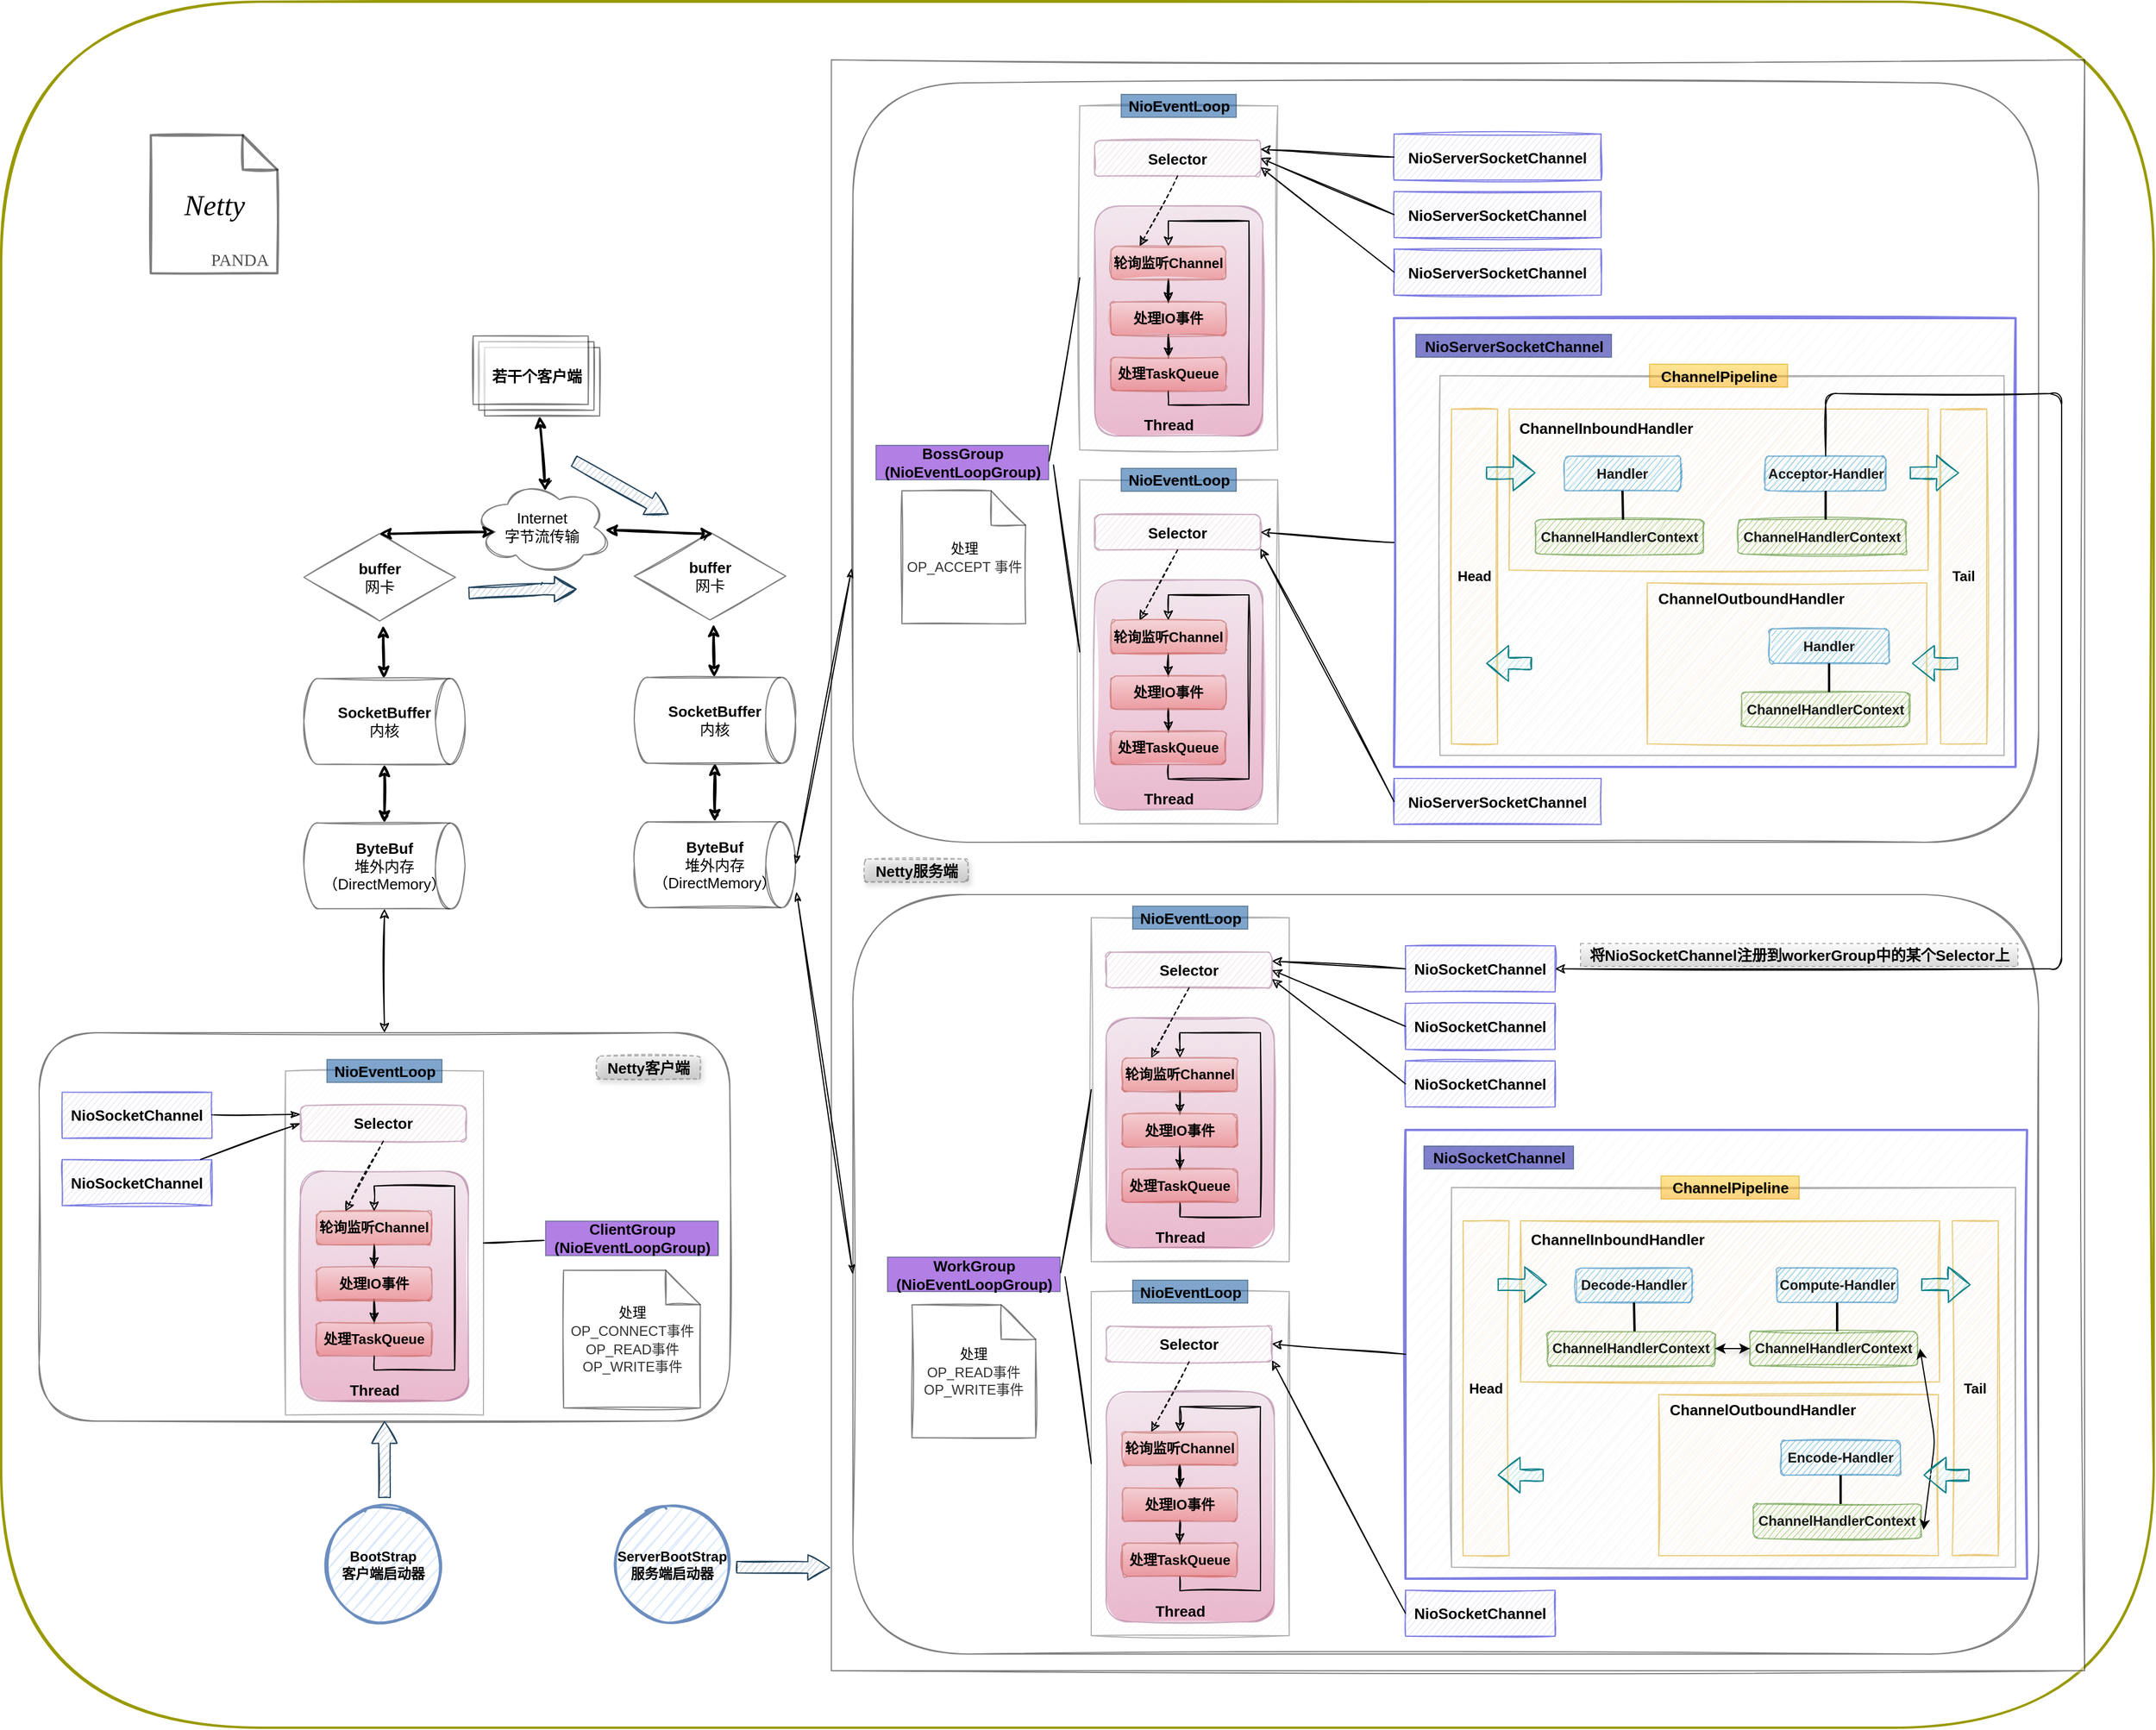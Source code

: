 <mxfile version="14.4.3" type="github">
  <diagram id="TzKk4-lQJNCVYzmnU276" name="Page-1">
    <mxGraphModel dx="2692" dy="1726" grid="1" gridSize="10" guides="1" tooltips="1" connect="1" arrows="1" fold="1" page="1" pageScale="1" pageWidth="827" pageHeight="1169" math="0" shadow="0">
      <root>
        <object label="" id="0">
          <mxCell />
        </object>
        <mxCell id="1" parent="0" />
        <mxCell id="UOfa2wY4roshWCC6e1EP-240" value="" style="rounded=1;whiteSpace=wrap;html=1;shadow=0;glass=0;sketch=1;strokeWidth=2;fontFamily=Georgia;fontSize=13;strokeColor=#999900;fillColor=#FFFFFF;" parent="1" vertex="1">
          <mxGeometry x="-1090" y="-590.5" width="1870" height="1500" as="geometry" />
        </mxCell>
        <mxCell id="UOfa2wY4roshWCC6e1EP-242" value="" style="shape=note;whiteSpace=wrap;html=1;backgroundOutline=1;darkOpacity=0.05;rounded=1;shadow=0;glass=0;sketch=1;strokeWidth=2;fontFamily=Georgia;fontSize=25;opacity=50;" parent="1" vertex="1">
          <mxGeometry x="-960" y="-474.5" width="110" height="120" as="geometry" />
        </mxCell>
        <mxCell id="UOfa2wY4roshWCC6e1EP-230" value="" style="rounded=0;whiteSpace=wrap;html=1;shadow=0;glass=0;sketch=1;strokeWidth=1;fontFamily=Helvetica;fontSize=13;opacity=50;" parent="1" vertex="1">
          <mxGeometry x="-368.75" y="-540" width="1088.75" height="1400" as="geometry" />
        </mxCell>
        <mxCell id="UOfa2wY4roshWCC6e1EP-226" value="" style="rounded=1;whiteSpace=wrap;html=1;shadow=0;glass=0;sketch=1;strokeWidth=1;fontFamily=Helvetica;fontSize=13;opacity=50;" parent="1" vertex="1">
          <mxGeometry x="-1057" y="305.5" width="600" height="337.5" as="geometry" />
        </mxCell>
        <mxCell id="UOfa2wY4roshWCC6e1EP-113" value="" style="rounded=1;whiteSpace=wrap;html=1;shadow=0;glass=0;sketch=1;strokeWidth=1;fontFamily=Helvetica;fontSize=13;opacity=50;" parent="1" vertex="1">
          <mxGeometry x="-350" y="185.5" width="1030" height="660" as="geometry" />
        </mxCell>
        <mxCell id="UOfa2wY4roshWCC6e1EP-80" value="" style="rounded=0;whiteSpace=wrap;html=1;shadow=0;glass=0;sketch=1;strokeWidth=1;fontFamily=Helvetica;fontSize=13;opacity=50;fillColor=#f5f5f5;strokeColor=#666666;fontColor=#333333;" parent="1" vertex="1">
          <mxGeometry x="-143" y="530.5" width="172" height="299" as="geometry" />
        </mxCell>
        <mxCell id="UOfa2wY4roshWCC6e1EP-73" value="" style="rounded=1;whiteSpace=wrap;html=1;shadow=0;glass=0;sketch=1;strokeColor=#996185;strokeWidth=1;fillColor=#e6d0de;fontFamily=Helvetica;opacity=50;gradientColor=#d5739d;" parent="1" vertex="1">
          <mxGeometry x="-130" y="617.5" width="146" height="200" as="geometry" />
        </mxCell>
        <mxCell id="UOfa2wY4roshWCC6e1EP-52" value="" style="rounded=0;whiteSpace=wrap;html=1;shadow=0;glass=0;sketch=1;opacity=50;fillStyle=auto;fillColor=#f5f5f5;fontColor=#333333;strokeColor=#0000CC;strokeWidth=2;" parent="1" vertex="1">
          <mxGeometry x="130" y="390" width="540" height="390" as="geometry" />
        </mxCell>
        <mxCell id="UOfa2wY4roshWCC6e1EP-42" value="" style="rounded=0;whiteSpace=wrap;html=1;shadow=0;glass=0;sketch=1;opacity=50;fillStyle=auto;fillColor=#f5f5f5;strokeColor=#666666;fontColor=#333333;" parent="1" vertex="1">
          <mxGeometry x="170" y="440" width="490" height="330" as="geometry" />
        </mxCell>
        <mxCell id="UOfa2wY4roshWCC6e1EP-40" value="&lt;b&gt;Head&lt;/b&gt;" style="rounded=0;whiteSpace=wrap;html=1;shadow=0;glass=0;sketch=1;opacity=50;fillColor=#ffe6cc;strokeColor=#d79b00;" parent="1" vertex="1">
          <mxGeometry x="180" y="469" width="40" height="291" as="geometry" />
        </mxCell>
        <mxCell id="UOfa2wY4roshWCC6e1EP-37" value="&lt;p style=&quot;line-height: 100%&quot;&gt;&lt;br&gt;&lt;/p&gt;" style="rounded=0;whiteSpace=wrap;html=1;shadow=0;glass=0;sketch=1;strokeColor=#d79b00;opacity=50;fillColor=#ffe6cc;labelPosition=center;verticalLabelPosition=middle;align=center;verticalAlign=middle;" parent="1" vertex="1">
          <mxGeometry x="350" y="620" width="243" height="140" as="geometry" />
        </mxCell>
        <mxCell id="UOfa2wY4roshWCC6e1EP-31" value="&lt;p style=&quot;line-height: 100%&quot;&gt;&lt;br&gt;&lt;/p&gt;" style="rounded=0;whiteSpace=wrap;html=1;shadow=0;glass=0;sketch=1;strokeColor=#d79b00;opacity=50;fillColor=#ffe6cc;labelPosition=center;verticalLabelPosition=middle;align=center;verticalAlign=middle;" parent="1" vertex="1">
          <mxGeometry x="230" y="469" width="364" height="140" as="geometry" />
        </mxCell>
        <mxCell id="UOfa2wY4roshWCC6e1EP-7" value="&lt;p&gt;&lt;b&gt;&lt;font color=&quot;#1a1a1a&quot;&gt;Decode-Handler&lt;/font&gt;&lt;/b&gt;&lt;/p&gt;" style="rounded=1;whiteSpace=wrap;html=1;shadow=0;glass=0;sketch=1;opacity=50;fillColor=#1ba1e2;strokeColor=#006EAF;fillStyle=auto;fontColor=#ffffff;" parent="1" vertex="1">
          <mxGeometry x="278" y="510" width="101" height="30" as="geometry" />
        </mxCell>
        <mxCell id="UOfa2wY4roshWCC6e1EP-29" value="" style="edgeStyle=orthogonalEdgeStyle;rounded=0;orthogonalLoop=1;jettySize=auto;html=1;shadow=1;strokeWidth=1;" parent="1" source="UOfa2wY4roshWCC6e1EP-14" target="UOfa2wY4roshWCC6e1EP-27" edge="1">
          <mxGeometry relative="1" as="geometry">
            <Array as="points">
              <mxPoint x="419" y="580" />
              <mxPoint x="419" y="580" />
            </Array>
          </mxGeometry>
        </mxCell>
        <mxCell id="UOfa2wY4roshWCC6e1EP-14" value="&lt;font color=&quot;#1a1a1a&quot;&gt;&lt;b&gt;ChannelHandlerContext&lt;/b&gt;&lt;/font&gt;" style="whiteSpace=wrap;html=1;rounded=1;shadow=0;fontColor=#ffffff;strokeColor=#2D7600;fillColor=#60a917;glass=0;opacity=50;sketch=1;fillStyle=auto;" parent="1" vertex="1">
          <mxGeometry x="253" y="565" width="146" height="30" as="geometry" />
        </mxCell>
        <mxCell id="UOfa2wY4roshWCC6e1EP-18" value="" style="endArrow=none;html=1;entryX=0.5;entryY=1;entryDx=0;entryDy=0;strokeWidth=2;" parent="1" target="UOfa2wY4roshWCC6e1EP-7" edge="1">
          <mxGeometry width="50" height="50" relative="1" as="geometry">
            <mxPoint x="329" y="565" as="sourcePoint" />
            <mxPoint x="379" y="515" as="targetPoint" />
            <Array as="points" />
          </mxGeometry>
        </mxCell>
        <mxCell id="UOfa2wY4roshWCC6e1EP-26" value="&lt;p&gt;&lt;b&gt;&lt;font color=&quot;#1a1a1a&quot;&gt;Compute-Handler&lt;/font&gt;&lt;/b&gt;&lt;/p&gt;" style="rounded=1;whiteSpace=wrap;html=1;shadow=0;glass=0;sketch=1;opacity=50;fillColor=#1ba1e2;strokeColor=#006EAF;fillStyle=auto;fontColor=#ffffff;" parent="1" vertex="1">
          <mxGeometry x="452.5" y="510" width="105" height="30" as="geometry" />
        </mxCell>
        <mxCell id="UOfa2wY4roshWCC6e1EP-30" value="" style="edgeStyle=orthogonalEdgeStyle;rounded=0;orthogonalLoop=1;jettySize=auto;html=1;shadow=0;strokeWidth=1;" parent="1" source="UOfa2wY4roshWCC6e1EP-27" target="UOfa2wY4roshWCC6e1EP-14" edge="1">
          <mxGeometry relative="1" as="geometry" />
        </mxCell>
        <mxCell id="UOfa2wY4roshWCC6e1EP-27" value="&lt;font color=&quot;#1a1a1a&quot;&gt;&lt;b&gt;ChannelHandlerContext&lt;/b&gt;&lt;/font&gt;" style="whiteSpace=wrap;html=1;rounded=1;shadow=0;fontColor=#ffffff;strokeColor=#2D7600;fillColor=#60a917;glass=0;opacity=50;sketch=1;fillStyle=auto;" parent="1" vertex="1">
          <mxGeometry x="429" y="565" width="146" height="30" as="geometry" />
        </mxCell>
        <mxCell id="UOfa2wY4roshWCC6e1EP-28" value="" style="endArrow=none;html=1;entryX=0.5;entryY=1;entryDx=0;entryDy=0;strokeWidth=2;" parent="1" target="UOfa2wY4roshWCC6e1EP-26" edge="1">
          <mxGeometry width="50" height="50" relative="1" as="geometry">
            <mxPoint x="505" y="565" as="sourcePoint" />
            <mxPoint x="555" y="515" as="targetPoint" />
            <Array as="points" />
          </mxGeometry>
        </mxCell>
        <mxCell id="UOfa2wY4roshWCC6e1EP-32" value="&lt;p&gt;&lt;b&gt;&lt;font color=&quot;#1a1a1a&quot;&gt;Encode-Handler&lt;/font&gt;&lt;/b&gt;&lt;/p&gt;" style="rounded=1;whiteSpace=wrap;html=1;shadow=0;glass=0;sketch=1;opacity=50;fillColor=#1ba1e2;strokeColor=#006EAF;fillStyle=auto;fontColor=#ffffff;" parent="1" vertex="1">
          <mxGeometry x="456" y="660" width="104" height="30" as="geometry" />
        </mxCell>
        <mxCell id="UOfa2wY4roshWCC6e1EP-33" value="&lt;font color=&quot;#1a1a1a&quot;&gt;&lt;b&gt;ChannelHandlerContext&lt;/b&gt;&lt;/font&gt;" style="whiteSpace=wrap;html=1;rounded=1;shadow=0;fontColor=#ffffff;strokeColor=#2D7600;fillColor=#60a917;glass=0;opacity=50;sketch=1;fillStyle=auto;" parent="1" vertex="1">
          <mxGeometry x="432" y="715" width="146" height="30" as="geometry" />
        </mxCell>
        <mxCell id="UOfa2wY4roshWCC6e1EP-34" value="" style="endArrow=none;html=1;entryX=0.5;entryY=1;entryDx=0;entryDy=0;strokeWidth=2;" parent="1" target="UOfa2wY4roshWCC6e1EP-32" edge="1">
          <mxGeometry width="50" height="50" relative="1" as="geometry">
            <mxPoint x="508" y="715" as="sourcePoint" />
            <mxPoint x="558" y="665" as="targetPoint" />
            <Array as="points" />
          </mxGeometry>
        </mxCell>
        <mxCell id="UOfa2wY4roshWCC6e1EP-35" value="&lt;font style=&quot;vertical-align: inherit&quot;&gt;&lt;font style=&quot;vertical-align: inherit&quot;&gt;&lt;font style=&quot;vertical-align: inherit&quot;&gt;&lt;font style=&quot;vertical-align: inherit&quot;&gt;&lt;font style=&quot;vertical-align: inherit&quot;&gt;&lt;font style=&quot;vertical-align: inherit&quot;&gt;&lt;font style=&quot;vertical-align: inherit&quot;&gt;&lt;font style=&quot;vertical-align: inherit ; font-size: 13px&quot;&gt;ChannelInboundHandler&lt;/font&gt;&lt;/font&gt;&lt;/font&gt;&lt;/font&gt;&lt;/font&gt;&lt;/font&gt;&lt;/font&gt;&lt;/font&gt;" style="text;html=1;resizable=0;autosize=1;align=center;verticalAlign=middle;points=[];fillColor=none;strokeColor=none;rounded=0;shadow=0;glass=0;sketch=1;opacity=50;fontStyle=1" parent="1" vertex="1">
          <mxGeometry x="229" y="475" width="170" height="20" as="geometry" />
        </mxCell>
        <mxCell id="UOfa2wY4roshWCC6e1EP-38" value="&lt;font style=&quot;vertical-align: inherit&quot;&gt;&lt;font style=&quot;vertical-align: inherit&quot;&gt;&lt;font style=&quot;vertical-align: inherit&quot;&gt;&lt;font style=&quot;vertical-align: inherit&quot;&gt;&lt;font style=&quot;vertical-align: inherit&quot;&gt;&lt;font style=&quot;vertical-align: inherit&quot;&gt;&lt;font style=&quot;vertical-align: inherit&quot;&gt;&lt;font style=&quot;vertical-align: inherit ; font-size: 13px&quot;&gt;ChannelOutboundHandler&lt;/font&gt;&lt;/font&gt;&lt;/font&gt;&lt;/font&gt;&lt;/font&gt;&lt;/font&gt;&lt;/font&gt;&lt;/font&gt;" style="text;html=1;resizable=0;autosize=1;align=center;verticalAlign=middle;points=[];fillColor=none;strokeColor=none;rounded=0;shadow=0;glass=0;sketch=1;opacity=50;fontStyle=1" parent="1" vertex="1">
          <mxGeometry x="350" y="623" width="180" height="20" as="geometry" />
        </mxCell>
        <mxCell id="UOfa2wY4roshWCC6e1EP-39" value="" style="endArrow=classic;startArrow=classic;html=1;shadow=0;strokeWidth=1;exitX=1;exitY=0.75;exitDx=0;exitDy=0;sketch=0;" parent="1" edge="1">
          <mxGeometry width="50" height="50" relative="1" as="geometry">
            <mxPoint x="580" y="737.5" as="sourcePoint" />
            <mxPoint x="577" y="580" as="targetPoint" />
            <Array as="points">
              <mxPoint x="590" y="660" />
            </Array>
          </mxGeometry>
        </mxCell>
        <mxCell id="UOfa2wY4roshWCC6e1EP-41" value="&lt;b&gt;Tail&lt;/b&gt;" style="rounded=0;whiteSpace=wrap;html=1;shadow=0;glass=0;sketch=1;opacity=50;fillColor=#ffe6cc;strokeColor=#d79b00;" parent="1" vertex="1">
          <mxGeometry x="605" y="469" width="40" height="291" as="geometry" />
        </mxCell>
        <mxCell id="UOfa2wY4roshWCC6e1EP-43" value="&lt;font style=&quot;vertical-align: inherit&quot;&gt;&lt;font style=&quot;vertical-align: inherit&quot;&gt;&lt;font style=&quot;vertical-align: inherit&quot;&gt;&lt;font style=&quot;vertical-align: inherit&quot;&gt;&lt;font style=&quot;vertical-align: inherit&quot;&gt;&lt;font style=&quot;vertical-align: inherit&quot;&gt;&lt;font style=&quot;vertical-align: inherit&quot;&gt;&lt;font style=&quot;vertical-align: inherit ; font-size: 13px&quot;&gt;ChannelPipeline&lt;/font&gt;&lt;/font&gt;&lt;/font&gt;&lt;/font&gt;&lt;/font&gt;&lt;/font&gt;&lt;/font&gt;&lt;/font&gt;" style="text;html=1;resizable=0;autosize=1;align=center;verticalAlign=middle;points=[];rounded=0;shadow=0;glass=0;sketch=0;opacity=50;fontStyle=1;fillColor=#ffcd28;strokeColor=#d79b00;gradientColor=#ffa500;" parent="1" vertex="1">
          <mxGeometry x="352" y="430" width="120" height="20" as="geometry" />
        </mxCell>
        <mxCell id="UOfa2wY4roshWCC6e1EP-46" value="" style="shape=flexArrow;endArrow=classic;html=1;shadow=0;strokeWidth=1;fillColor=#b0e3e6;strokeColor=#0e8088;sketch=1;" parent="1" edge="1">
          <mxGeometry width="50" height="50" relative="1" as="geometry">
            <mxPoint x="210" y="524.5" as="sourcePoint" />
            <mxPoint x="253" y="524.5" as="targetPoint" />
          </mxGeometry>
        </mxCell>
        <mxCell id="UOfa2wY4roshWCC6e1EP-48" value="" style="shape=flexArrow;endArrow=classic;html=1;shadow=0;strokeWidth=1;fillColor=#b0e3e6;strokeColor=#0e8088;sketch=1;" parent="1" edge="1">
          <mxGeometry width="50" height="50" relative="1" as="geometry">
            <mxPoint x="620" y="690" as="sourcePoint" />
            <mxPoint x="580" y="690" as="targetPoint" />
          </mxGeometry>
        </mxCell>
        <mxCell id="UOfa2wY4roshWCC6e1EP-49" value="" style="shape=flexArrow;endArrow=classic;html=1;shadow=0;strokeWidth=1;fillColor=#b0e3e6;strokeColor=#0e8088;sketch=1;" parent="1" edge="1">
          <mxGeometry width="50" height="50" relative="1" as="geometry">
            <mxPoint x="250" y="690" as="sourcePoint" />
            <mxPoint x="210" y="690" as="targetPoint" />
          </mxGeometry>
        </mxCell>
        <mxCell id="UOfa2wY4roshWCC6e1EP-50" value="" style="shape=flexArrow;endArrow=classic;html=1;shadow=0;strokeWidth=1;fillColor=#b0e3e6;strokeColor=#0e8088;sketch=1;" parent="1" edge="1">
          <mxGeometry width="50" height="50" relative="1" as="geometry">
            <mxPoint x="578" y="524.5" as="sourcePoint" />
            <mxPoint x="621" y="524.5" as="targetPoint" />
          </mxGeometry>
        </mxCell>
        <mxCell id="UOfa2wY4roshWCC6e1EP-53" value="&lt;span style=&quot;font-size: 13px&quot;&gt;NioSocketChannel&lt;/span&gt;" style="text;html=1;resizable=0;autosize=1;align=center;verticalAlign=middle;points=[];rounded=0;shadow=0;glass=0;sketch=0;opacity=50;fontStyle=1;strokeColor=#23445d;fillColor=#000099;" parent="1" vertex="1">
          <mxGeometry x="146" y="404" width="130" height="20" as="geometry" />
        </mxCell>
        <mxCell id="UOfa2wY4roshWCC6e1EP-54" value="&lt;b&gt;&lt;font style=&quot;font-size: 13px&quot;&gt;NioSocketChannel&lt;/font&gt;&lt;/b&gt;" style="rounded=0;whiteSpace=wrap;html=1;shadow=0;glass=0;sketch=1;strokeWidth=1;fillColor=#d0cee2;opacity=50;fillStyle=auto;strokeColor=#0000CC;" parent="1" vertex="1">
          <mxGeometry x="130" y="790" width="130" height="40" as="geometry" />
        </mxCell>
        <mxCell id="UOfa2wY4roshWCC6e1EP-55" value="&lt;b&gt;&lt;font style=&quot;font-size: 13px&quot;&gt;NioSocketChannel&lt;/font&gt;&lt;/b&gt;" style="rounded=0;whiteSpace=wrap;html=1;shadow=0;glass=0;sketch=1;strokeWidth=1;fillColor=#d0cee2;opacity=50;fillStyle=auto;strokeColor=#0000CC;" parent="1" vertex="1">
          <mxGeometry x="130" y="230" width="130" height="40" as="geometry" />
        </mxCell>
        <mxCell id="UOfa2wY4roshWCC6e1EP-56" value="&lt;b&gt;&lt;font style=&quot;font-size: 13px&quot;&gt;NioSocketChannel&lt;/font&gt;&lt;/b&gt;" style="rounded=0;whiteSpace=wrap;html=1;shadow=0;glass=0;sketch=1;strokeWidth=1;fillColor=#d0cee2;opacity=50;fillStyle=auto;strokeColor=#0000CC;" parent="1" vertex="1">
          <mxGeometry x="130" y="280" width="130" height="40" as="geometry" />
        </mxCell>
        <mxCell id="UOfa2wY4roshWCC6e1EP-62" value="" style="edgeStyle=orthogonalEdgeStyle;rounded=0;sketch=1;orthogonalLoop=1;jettySize=auto;html=1;shadow=0;strokeWidth=1;fontFamily=Helvetica;" parent="1" source="UOfa2wY4roshWCC6e1EP-57" target="UOfa2wY4roshWCC6e1EP-58" edge="1">
          <mxGeometry relative="1" as="geometry" />
        </mxCell>
        <mxCell id="UOfa2wY4roshWCC6e1EP-57" value="&lt;font color=&quot;#000000&quot;&gt;轮询监听Channel&lt;/font&gt;" style="rounded=1;whiteSpace=wrap;html=1;shadow=0;glass=0;sketch=1;strokeColor=#b85450;strokeWidth=1;opacity=50;fontStyle=1;fontFamily=Helvetica;fillColor=#f8cecc;gradientColor=#ea6b66;" parent="1" vertex="1">
          <mxGeometry x="-116" y="652.5" width="100" height="29" as="geometry" />
        </mxCell>
        <mxCell id="UOfa2wY4roshWCC6e1EP-63" value="" style="edgeStyle=orthogonalEdgeStyle;rounded=0;sketch=1;orthogonalLoop=1;jettySize=auto;html=1;shadow=0;strokeWidth=1;fontFamily=Helvetica;" parent="1" source="UOfa2wY4roshWCC6e1EP-58" target="UOfa2wY4roshWCC6e1EP-59" edge="1">
          <mxGeometry relative="1" as="geometry" />
        </mxCell>
        <mxCell id="UOfa2wY4roshWCC6e1EP-58" value="&lt;font color=&quot;#000000&quot;&gt;处理IO事件&lt;/font&gt;" style="rounded=1;whiteSpace=wrap;html=1;shadow=0;glass=0;sketch=1;strokeColor=#b85450;strokeWidth=1;fillColor=#f8cecc;opacity=50;fontStyle=1;fontFamily=Helvetica;gradientColor=#ea6b66;" parent="1" vertex="1">
          <mxGeometry x="-116" y="701" width="100" height="29" as="geometry" />
        </mxCell>
        <mxCell id="UOfa2wY4roshWCC6e1EP-70" value="" style="edgeStyle=orthogonalEdgeStyle;rounded=0;sketch=1;orthogonalLoop=1;jettySize=auto;html=1;shadow=0;strokeWidth=1;fontFamily=Helvetica;entryX=0.5;entryY=0;entryDx=0;entryDy=0;" parent="1" source="UOfa2wY4roshWCC6e1EP-59" target="UOfa2wY4roshWCC6e1EP-57" edge="1">
          <mxGeometry relative="1" as="geometry">
            <mxPoint x="74" y="890.5" as="targetPoint" />
            <Array as="points">
              <mxPoint x="-66" y="790.5" />
              <mxPoint x="4" y="790.5" />
              <mxPoint x="4" y="630.5" />
              <mxPoint x="-66" y="630.5" />
            </Array>
          </mxGeometry>
        </mxCell>
        <mxCell id="UOfa2wY4roshWCC6e1EP-59" value="&lt;font color=&quot;#000000&quot;&gt;处理TaskQueue&lt;/font&gt;" style="rounded=1;whiteSpace=wrap;html=1;shadow=0;glass=0;sketch=1;strokeColor=#b85450;strokeWidth=1;fillColor=#f8cecc;opacity=50;fontStyle=1;fontFamily=Helvetica;gradientColor=#ea6b66;" parent="1" vertex="1">
          <mxGeometry x="-116" y="749" width="100" height="29" as="geometry" />
        </mxCell>
        <mxCell id="UOfa2wY4roshWCC6e1EP-74" value="Thread" style="text;html=1;resizable=0;autosize=1;align=center;verticalAlign=middle;points=[];rounded=0;shadow=0;glass=0;sketch=1;fontFamily=Helvetica;opacity=50;fontStyle=1;fontSize=13;" parent="1" vertex="1">
          <mxGeometry x="-96" y="797.5" width="60" height="20" as="geometry" />
        </mxCell>
        <mxCell id="UOfa2wY4roshWCC6e1EP-75" value="Selector" style="rounded=1;whiteSpace=wrap;html=1;shadow=0;glass=0;sketch=1;strokeWidth=1;fontFamily=Helvetica;fontSize=13;opacity=50;fillColor=#E6D0DE;strokeColor=#996185;fontStyle=1" parent="1" vertex="1">
          <mxGeometry x="-130" y="560.5" width="144" height="31" as="geometry" />
        </mxCell>
        <mxCell id="UOfa2wY4roshWCC6e1EP-81" value="&lt;span style=&quot;font-size: 13px&quot;&gt;NioEventLoop&lt;/span&gt;" style="text;html=1;resizable=0;autosize=1;align=center;verticalAlign=middle;points=[];rounded=0;shadow=0;glass=0;sketch=0;opacity=50;fontStyle=1;strokeColor=#23445d;fillColor=#004C99;" parent="1" vertex="1">
          <mxGeometry x="-107" y="520.5" width="100" height="20" as="geometry" />
        </mxCell>
        <mxCell id="UOfa2wY4roshWCC6e1EP-82" value="&lt;b&gt;&lt;font style=&quot;font-size: 13px&quot;&gt;NioSocketChannel&lt;/font&gt;&lt;/b&gt;" style="rounded=0;whiteSpace=wrap;html=1;shadow=0;glass=0;sketch=1;strokeWidth=1;fillColor=#d0cee2;opacity=50;fillStyle=auto;strokeColor=#0000CC;" parent="1" vertex="1">
          <mxGeometry x="130" y="330" width="130" height="40" as="geometry" />
        </mxCell>
        <mxCell id="UOfa2wY4roshWCC6e1EP-86" value="" style="endArrow=classic;html=1;shadow=0;strokeWidth=1;fontFamily=Helvetica;fontSize=13;exitX=0;exitY=0.5;exitDx=0;exitDy=0;entryX=1;entryY=0.5;entryDx=0;entryDy=0;sketch=1;" parent="1" source="UOfa2wY4roshWCC6e1EP-52" target="UOfa2wY4roshWCC6e1EP-75" edge="1">
          <mxGeometry width="50" height="50" relative="1" as="geometry">
            <mxPoint x="40" y="623" as="sourcePoint" />
            <mxPoint x="90" y="573" as="targetPoint" />
          </mxGeometry>
        </mxCell>
        <mxCell id="UOfa2wY4roshWCC6e1EP-87" value="" style="endArrow=classic;html=1;shadow=0;strokeWidth=1;fontFamily=Helvetica;fontSize=13;exitX=0;exitY=0.5;exitDx=0;exitDy=0;sketch=1;" parent="1" source="UOfa2wY4roshWCC6e1EP-54" edge="1">
          <mxGeometry width="50" height="50" relative="1" as="geometry">
            <mxPoint x="60" y="699.5" as="sourcePoint" />
            <mxPoint x="14" y="590" as="targetPoint" />
          </mxGeometry>
        </mxCell>
        <mxCell id="UOfa2wY4roshWCC6e1EP-97" value="" style="rounded=0;whiteSpace=wrap;html=1;shadow=0;glass=0;sketch=1;strokeWidth=1;fontFamily=Helvetica;fontSize=13;opacity=50;fillColor=#f5f5f5;strokeColor=#666666;fontColor=#333333;" parent="1" vertex="1">
          <mxGeometry x="-143" y="205.5" width="172" height="299" as="geometry" />
        </mxCell>
        <mxCell id="UOfa2wY4roshWCC6e1EP-98" value="" style="rounded=1;whiteSpace=wrap;html=1;shadow=0;glass=0;sketch=1;strokeColor=#996185;strokeWidth=1;fillColor=#e6d0de;fontFamily=Helvetica;opacity=50;gradientColor=#d5739d;" parent="1" vertex="1">
          <mxGeometry x="-130" y="292.5" width="146" height="200" as="geometry" />
        </mxCell>
        <mxCell id="UOfa2wY4roshWCC6e1EP-99" value="" style="edgeStyle=orthogonalEdgeStyle;rounded=0;sketch=1;orthogonalLoop=1;jettySize=auto;html=1;shadow=0;strokeWidth=1;fontFamily=Helvetica;" parent="1" source="UOfa2wY4roshWCC6e1EP-100" target="UOfa2wY4roshWCC6e1EP-102" edge="1">
          <mxGeometry relative="1" as="geometry" />
        </mxCell>
        <mxCell id="UOfa2wY4roshWCC6e1EP-100" value="&lt;font color=&quot;#000000&quot;&gt;轮询监听Channel&lt;/font&gt;" style="rounded=1;whiteSpace=wrap;html=1;shadow=0;glass=0;sketch=1;strokeColor=#b85450;strokeWidth=1;opacity=50;fontStyle=1;fontFamily=Helvetica;fillColor=#f8cecc;gradientColor=#ea6b66;" parent="1" vertex="1">
          <mxGeometry x="-116" y="327.5" width="100" height="29" as="geometry" />
        </mxCell>
        <mxCell id="UOfa2wY4roshWCC6e1EP-101" value="" style="edgeStyle=orthogonalEdgeStyle;rounded=0;sketch=1;orthogonalLoop=1;jettySize=auto;html=1;shadow=0;strokeWidth=1;fontFamily=Helvetica;" parent="1" source="UOfa2wY4roshWCC6e1EP-102" target="UOfa2wY4roshWCC6e1EP-104" edge="1">
          <mxGeometry relative="1" as="geometry" />
        </mxCell>
        <mxCell id="UOfa2wY4roshWCC6e1EP-102" value="&lt;font color=&quot;#000000&quot;&gt;处理IO事件&lt;/font&gt;" style="rounded=1;whiteSpace=wrap;html=1;shadow=0;glass=0;sketch=1;strokeColor=#b85450;strokeWidth=1;fillColor=#f8cecc;opacity=50;fontStyle=1;fontFamily=Helvetica;gradientColor=#ea6b66;" parent="1" vertex="1">
          <mxGeometry x="-116" y="376" width="100" height="29" as="geometry" />
        </mxCell>
        <mxCell id="UOfa2wY4roshWCC6e1EP-103" value="" style="edgeStyle=orthogonalEdgeStyle;rounded=0;sketch=1;orthogonalLoop=1;jettySize=auto;html=1;shadow=0;strokeWidth=1;fontFamily=Helvetica;entryX=0.5;entryY=0;entryDx=0;entryDy=0;" parent="1" source="UOfa2wY4roshWCC6e1EP-104" target="UOfa2wY4roshWCC6e1EP-100" edge="1">
          <mxGeometry relative="1" as="geometry">
            <mxPoint x="74" y="565.5" as="targetPoint" />
            <Array as="points">
              <mxPoint x="-66" y="465.5" />
              <mxPoint x="4" y="465.5" />
              <mxPoint x="4" y="305.5" />
              <mxPoint x="-66" y="305.5" />
            </Array>
          </mxGeometry>
        </mxCell>
        <mxCell id="UOfa2wY4roshWCC6e1EP-104" value="&lt;font color=&quot;#000000&quot;&gt;处理TaskQueue&lt;/font&gt;" style="rounded=1;whiteSpace=wrap;html=1;shadow=0;glass=0;sketch=1;strokeColor=#b85450;strokeWidth=1;fillColor=#f8cecc;opacity=50;fontStyle=1;fontFamily=Helvetica;gradientColor=#ea6b66;" parent="1" vertex="1">
          <mxGeometry x="-116" y="424" width="100" height="29" as="geometry" />
        </mxCell>
        <mxCell id="UOfa2wY4roshWCC6e1EP-105" value="Thread" style="text;html=1;resizable=0;autosize=1;align=center;verticalAlign=middle;points=[];rounded=0;shadow=0;glass=0;sketch=1;fontFamily=Helvetica;opacity=50;fontStyle=1;fontSize=13;" parent="1" vertex="1">
          <mxGeometry x="-96" y="472.5" width="60" height="20" as="geometry" />
        </mxCell>
        <mxCell id="UOfa2wY4roshWCC6e1EP-106" value="Selector" style="rounded=1;whiteSpace=wrap;html=1;shadow=0;glass=0;sketch=1;strokeWidth=1;fontFamily=Helvetica;fontSize=13;opacity=50;fillColor=#E6D0DE;strokeColor=#996185;fontStyle=1" parent="1" vertex="1">
          <mxGeometry x="-130" y="235.5" width="144" height="31" as="geometry" />
        </mxCell>
        <mxCell id="UOfa2wY4roshWCC6e1EP-107" value="&lt;span style=&quot;font-size: 13px&quot;&gt;NioEventLoop&lt;/span&gt;" style="text;html=1;resizable=0;autosize=1;align=center;verticalAlign=middle;points=[];rounded=0;shadow=0;glass=0;sketch=0;opacity=50;fontStyle=1;strokeColor=#23445d;fillColor=#004C99;" parent="1" vertex="1">
          <mxGeometry x="-107" y="195.5" width="100" height="20" as="geometry" />
        </mxCell>
        <mxCell id="UOfa2wY4roshWCC6e1EP-91" value="" style="endArrow=classic;html=1;shadow=0;strokeWidth=1;fontFamily=Helvetica;fontSize=13;exitX=0;exitY=0.5;exitDx=0;exitDy=0;sketch=1;entryX=1;entryY=0.75;entryDx=0;entryDy=0;" parent="1" source="UOfa2wY4roshWCC6e1EP-82" target="UOfa2wY4roshWCC6e1EP-106" edge="1">
          <mxGeometry width="50" height="50" relative="1" as="geometry">
            <mxPoint y="190" as="sourcePoint" />
            <mxPoint x="15" y="315.5" as="targetPoint" />
          </mxGeometry>
        </mxCell>
        <mxCell id="UOfa2wY4roshWCC6e1EP-90" value="" style="endArrow=classic;html=1;shadow=0;strokeWidth=1;fontFamily=Helvetica;fontSize=13;exitX=0;exitY=0.5;exitDx=0;exitDy=0;sketch=1;entryX=1;entryY=0.5;entryDx=0;entryDy=0;" parent="1" source="UOfa2wY4roshWCC6e1EP-56" target="UOfa2wY4roshWCC6e1EP-106" edge="1">
          <mxGeometry width="50" height="50" relative="1" as="geometry">
            <mxPoint x="50" y="370" as="sourcePoint" />
            <mxPoint x="15" y="300" as="targetPoint" />
          </mxGeometry>
        </mxCell>
        <mxCell id="UOfa2wY4roshWCC6e1EP-89" value="" style="endArrow=classic;html=1;shadow=0;strokeWidth=1;fontFamily=Helvetica;fontSize=13;exitX=0;exitY=0.5;exitDx=0;exitDy=0;entryX=1;entryY=0.25;entryDx=0;entryDy=0;sketch=1;" parent="1" source="UOfa2wY4roshWCC6e1EP-55" target="UOfa2wY4roshWCC6e1EP-106" edge="1">
          <mxGeometry width="50" height="50" relative="1" as="geometry">
            <mxPoint x="20" y="260" as="sourcePoint" />
            <mxPoint x="15" y="284.5" as="targetPoint" />
          </mxGeometry>
        </mxCell>
        <mxCell id="UOfa2wY4roshWCC6e1EP-108" value="" style="endArrow=classic;html=1;shadow=0;strokeWidth=1;fontFamily=Helvetica;fontSize=13;entryX=0.25;entryY=0;entryDx=0;entryDy=0;exitX=0.5;exitY=1;exitDx=0;exitDy=0;rounded=1;sketch=1;endFill=1;dashed=1;" parent="1" source="UOfa2wY4roshWCC6e1EP-106" target="UOfa2wY4roshWCC6e1EP-100" edge="1">
          <mxGeometry width="50" height="50" relative="1" as="geometry">
            <mxPoint x="-200" y="274.5" as="sourcePoint" />
            <mxPoint x="-160" y="238.5" as="targetPoint" />
          </mxGeometry>
        </mxCell>
        <mxCell id="UOfa2wY4roshWCC6e1EP-94" value="" style="endArrow=classic;html=1;shadow=0;strokeWidth=1;fontFamily=Helvetica;fontSize=13;entryX=0.25;entryY=0;entryDx=0;entryDy=0;exitX=0.5;exitY=1;exitDx=0;exitDy=0;rounded=1;sketch=1;endFill=1;dashed=1;" parent="1" source="UOfa2wY4roshWCC6e1EP-75" target="UOfa2wY4roshWCC6e1EP-57" edge="1">
          <mxGeometry width="50" height="50" relative="1" as="geometry">
            <mxPoint x="-200" y="599.5" as="sourcePoint" />
            <mxPoint x="-160" y="563.5" as="targetPoint" />
          </mxGeometry>
        </mxCell>
        <mxCell id="UOfa2wY4roshWCC6e1EP-109" value="&lt;span style=&quot;font-size: 13px&quot;&gt;WorkGroup&lt;br&gt;(NioEventLoopGroup)&lt;br&gt;&lt;/span&gt;" style="text;html=1;resizable=0;autosize=1;align=center;verticalAlign=middle;points=[];rounded=0;shadow=0;glass=0;sketch=0;opacity=50;fontStyle=1;strokeColor=#23445d;fillColor=#6600CC;" parent="1" vertex="1">
          <mxGeometry x="-320" y="500.5" width="150" height="30" as="geometry" />
        </mxCell>
        <mxCell id="UOfa2wY4roshWCC6e1EP-112" value="" style="endArrow=none;html=1;shadow=0;strokeWidth=1;fontFamily=Helvetica;fontSize=13;exitX=0;exitY=0.5;exitDx=0;exitDy=0;sketch=1;entryX=1.028;entryY=0.57;entryDx=0;entryDy=0;entryPerimeter=0;" parent="1" source="UOfa2wY4roshWCC6e1EP-80" target="UOfa2wY4roshWCC6e1EP-109" edge="1">
          <mxGeometry width="50" height="50" relative="1" as="geometry">
            <mxPoint x="-220" y="630" as="sourcePoint" />
            <mxPoint x="-230" y="520" as="targetPoint" />
          </mxGeometry>
        </mxCell>
        <mxCell id="UOfa2wY4roshWCC6e1EP-111" value="" style="endArrow=none;html=1;shadow=0;strokeWidth=1;fontFamily=Helvetica;fontSize=13;entryX=0;entryY=0.5;entryDx=0;entryDy=0;exitX=1.002;exitY=0.455;exitDx=0;exitDy=0;exitPerimeter=0;sketch=1;" parent="1" source="UOfa2wY4roshWCC6e1EP-109" target="UOfa2wY4roshWCC6e1EP-97" edge="1">
          <mxGeometry width="50" height="50" relative="1" as="geometry">
            <mxPoint x="-210" y="440" as="sourcePoint" />
            <mxPoint x="-160" y="390" as="targetPoint" />
          </mxGeometry>
        </mxCell>
        <mxCell id="UOfa2wY4roshWCC6e1EP-115" value="" style="rounded=1;whiteSpace=wrap;html=1;shadow=0;glass=0;sketch=1;strokeWidth=1;fontFamily=Helvetica;fontSize=13;opacity=50;" parent="1" vertex="1">
          <mxGeometry x="-350" y="-520" width="1030" height="660" as="geometry" />
        </mxCell>
        <mxCell id="UOfa2wY4roshWCC6e1EP-116" value="" style="rounded=0;whiteSpace=wrap;html=1;shadow=0;glass=0;sketch=1;strokeWidth=1;fontFamily=Helvetica;fontSize=13;opacity=50;fillColor=#f5f5f5;strokeColor=#666666;fontColor=#333333;" parent="1" vertex="1">
          <mxGeometry x="-153" y="-175" width="172" height="299" as="geometry" />
        </mxCell>
        <mxCell id="UOfa2wY4roshWCC6e1EP-117" value="" style="rounded=1;whiteSpace=wrap;html=1;shadow=0;glass=0;sketch=1;strokeColor=#996185;strokeWidth=1;fillColor=#e6d0de;fontFamily=Helvetica;opacity=50;gradientColor=#d5739d;" parent="1" vertex="1">
          <mxGeometry x="-140" y="-88" width="146" height="200" as="geometry" />
        </mxCell>
        <mxCell id="UOfa2wY4roshWCC6e1EP-118" value="" style="rounded=0;whiteSpace=wrap;html=1;shadow=0;glass=0;sketch=1;opacity=50;fillStyle=auto;fillColor=#f5f5f5;fontColor=#333333;strokeColor=#0000CC;strokeWidth=2;" parent="1" vertex="1">
          <mxGeometry x="120" y="-315.5" width="540" height="390" as="geometry" />
        </mxCell>
        <mxCell id="UOfa2wY4roshWCC6e1EP-119" value="" style="rounded=0;whiteSpace=wrap;html=1;shadow=0;glass=0;sketch=1;opacity=50;fillStyle=auto;fillColor=#f5f5f5;strokeColor=#666666;fontColor=#333333;" parent="1" vertex="1">
          <mxGeometry x="160" y="-265.5" width="490" height="330" as="geometry" />
        </mxCell>
        <mxCell id="UOfa2wY4roshWCC6e1EP-120" value="&lt;b&gt;Head&lt;/b&gt;" style="rounded=0;whiteSpace=wrap;html=1;shadow=0;glass=0;sketch=1;opacity=50;fillColor=#ffe6cc;strokeColor=#d79b00;" parent="1" vertex="1">
          <mxGeometry x="170" y="-236.5" width="40" height="291" as="geometry" />
        </mxCell>
        <mxCell id="UOfa2wY4roshWCC6e1EP-121" value="&lt;p style=&quot;line-height: 100%&quot;&gt;&lt;br&gt;&lt;/p&gt;" style="rounded=0;whiteSpace=wrap;html=1;shadow=0;glass=0;sketch=1;strokeColor=#d79b00;opacity=50;fillColor=#ffe6cc;labelPosition=center;verticalLabelPosition=middle;align=center;verticalAlign=middle;" parent="1" vertex="1">
          <mxGeometry x="340" y="-85.5" width="243" height="140" as="geometry" />
        </mxCell>
        <mxCell id="UOfa2wY4roshWCC6e1EP-122" value="&lt;p style=&quot;line-height: 100%&quot;&gt;&lt;br&gt;&lt;/p&gt;" style="rounded=0;whiteSpace=wrap;html=1;shadow=0;glass=0;sketch=1;strokeColor=#d79b00;opacity=50;fillColor=#ffe6cc;labelPosition=center;verticalLabelPosition=middle;align=center;verticalAlign=middle;" parent="1" vertex="1">
          <mxGeometry x="220" y="-236.5" width="364" height="140" as="geometry" />
        </mxCell>
        <mxCell id="UOfa2wY4roshWCC6e1EP-123" value="&lt;p&gt;&lt;b&gt;&lt;font color=&quot;#1a1a1a&quot;&gt;Handler&lt;/font&gt;&lt;/b&gt;&lt;/p&gt;" style="rounded=1;whiteSpace=wrap;html=1;shadow=0;glass=0;sketch=1;opacity=50;fillColor=#1ba1e2;strokeColor=#006EAF;fillStyle=auto;fontColor=#ffffff;" parent="1" vertex="1">
          <mxGeometry x="268" y="-195.5" width="101" height="30" as="geometry" />
        </mxCell>
        <mxCell id="UOfa2wY4roshWCC6e1EP-125" value="&lt;font color=&quot;#1a1a1a&quot;&gt;&lt;b&gt;ChannelHandlerContext&lt;/b&gt;&lt;/font&gt;" style="whiteSpace=wrap;html=1;rounded=1;shadow=0;fontColor=#ffffff;strokeColor=#2D7600;fillColor=#60a917;glass=0;opacity=50;sketch=1;fillStyle=auto;" parent="1" vertex="1">
          <mxGeometry x="243" y="-140.5" width="146" height="30" as="geometry" />
        </mxCell>
        <mxCell id="UOfa2wY4roshWCC6e1EP-126" value="" style="endArrow=none;html=1;entryX=0.5;entryY=1;entryDx=0;entryDy=0;strokeWidth=2;" parent="1" target="UOfa2wY4roshWCC6e1EP-123" edge="1">
          <mxGeometry width="50" height="50" relative="1" as="geometry">
            <mxPoint x="319" y="-140.5" as="sourcePoint" />
            <mxPoint x="369" y="-190.5" as="targetPoint" />
            <Array as="points" />
          </mxGeometry>
        </mxCell>
        <mxCell id="UOfa2wY4roshWCC6e1EP-178" style="edgeStyle=orthogonalEdgeStyle;rounded=1;sketch=1;orthogonalLoop=1;jettySize=auto;html=1;exitX=0.5;exitY=0;exitDx=0;exitDy=0;shadow=0;endArrow=classic;endFill=1;strokeWidth=1;fontFamily=Helvetica;fontSize=13;entryX=1;entryY=0.5;entryDx=0;entryDy=0;" parent="1" source="UOfa2wY4roshWCC6e1EP-127" target="UOfa2wY4roshWCC6e1EP-55" edge="1">
          <mxGeometry relative="1" as="geometry">
            <mxPoint x="750" y="241" as="targetPoint" />
            <Array as="points">
              <mxPoint x="495" y="-250" />
              <mxPoint x="700" y="-250" />
              <mxPoint x="700" y="250" />
            </Array>
          </mxGeometry>
        </mxCell>
        <mxCell id="UOfa2wY4roshWCC6e1EP-127" value="&lt;p&gt;&lt;b&gt;&lt;font color=&quot;#1a1a1a&quot;&gt;Acceptor-Handler&lt;/font&gt;&lt;/b&gt;&lt;/p&gt;" style="rounded=1;whiteSpace=wrap;html=1;shadow=0;glass=0;sketch=1;opacity=50;fillColor=#1ba1e2;strokeColor=#006EAF;fillStyle=auto;fontColor=#ffffff;" parent="1" vertex="1">
          <mxGeometry x="442.5" y="-195.5" width="105" height="30" as="geometry" />
        </mxCell>
        <mxCell id="UOfa2wY4roshWCC6e1EP-129" value="&lt;font color=&quot;#1a1a1a&quot;&gt;&lt;b&gt;ChannelHandlerContext&lt;/b&gt;&lt;/font&gt;" style="whiteSpace=wrap;html=1;rounded=1;shadow=0;fontColor=#ffffff;strokeColor=#2D7600;fillColor=#60a917;glass=0;opacity=50;sketch=1;fillStyle=auto;" parent="1" vertex="1">
          <mxGeometry x="419" y="-140.5" width="146" height="30" as="geometry" />
        </mxCell>
        <mxCell id="UOfa2wY4roshWCC6e1EP-130" value="" style="endArrow=none;html=1;entryX=0.5;entryY=1;entryDx=0;entryDy=0;strokeWidth=2;" parent="1" target="UOfa2wY4roshWCC6e1EP-127" edge="1">
          <mxGeometry width="50" height="50" relative="1" as="geometry">
            <mxPoint x="495" y="-140.5" as="sourcePoint" />
            <mxPoint x="545" y="-190.5" as="targetPoint" />
            <Array as="points" />
          </mxGeometry>
        </mxCell>
        <mxCell id="UOfa2wY4roshWCC6e1EP-131" value="&lt;p&gt;&lt;b&gt;&lt;font color=&quot;#1a1a1a&quot;&gt;Handler&lt;/font&gt;&lt;/b&gt;&lt;/p&gt;" style="rounded=1;whiteSpace=wrap;html=1;shadow=0;glass=0;sketch=1;opacity=50;fillColor=#1ba1e2;strokeColor=#006EAF;fillStyle=auto;fontColor=#ffffff;" parent="1" vertex="1">
          <mxGeometry x="446" y="-45.5" width="104" height="30" as="geometry" />
        </mxCell>
        <mxCell id="UOfa2wY4roshWCC6e1EP-132" value="&lt;font color=&quot;#1a1a1a&quot;&gt;&lt;b&gt;ChannelHandlerContext&lt;/b&gt;&lt;/font&gt;" style="whiteSpace=wrap;html=1;rounded=1;shadow=0;fontColor=#ffffff;strokeColor=#2D7600;fillColor=#60a917;glass=0;opacity=50;sketch=1;fillStyle=auto;" parent="1" vertex="1">
          <mxGeometry x="422" y="9.5" width="146" height="30" as="geometry" />
        </mxCell>
        <mxCell id="UOfa2wY4roshWCC6e1EP-133" value="" style="endArrow=none;html=1;entryX=0.5;entryY=1;entryDx=0;entryDy=0;strokeWidth=2;" parent="1" target="UOfa2wY4roshWCC6e1EP-131" edge="1">
          <mxGeometry width="50" height="50" relative="1" as="geometry">
            <mxPoint x="498" y="9.5" as="sourcePoint" />
            <mxPoint x="548" y="-40.5" as="targetPoint" />
            <Array as="points" />
          </mxGeometry>
        </mxCell>
        <mxCell id="UOfa2wY4roshWCC6e1EP-134" value="&lt;font style=&quot;vertical-align: inherit&quot;&gt;&lt;font style=&quot;vertical-align: inherit&quot;&gt;&lt;font style=&quot;vertical-align: inherit&quot;&gt;&lt;font style=&quot;vertical-align: inherit&quot;&gt;&lt;font style=&quot;vertical-align: inherit&quot;&gt;&lt;font style=&quot;vertical-align: inherit&quot;&gt;&lt;font style=&quot;vertical-align: inherit&quot;&gt;&lt;font style=&quot;vertical-align: inherit ; font-size: 13px&quot;&gt;ChannelInboundHandler&lt;/font&gt;&lt;/font&gt;&lt;/font&gt;&lt;/font&gt;&lt;/font&gt;&lt;/font&gt;&lt;/font&gt;&lt;/font&gt;" style="text;html=1;resizable=0;autosize=1;align=center;verticalAlign=middle;points=[];fillColor=none;strokeColor=none;rounded=0;shadow=0;glass=0;sketch=1;opacity=50;fontStyle=1" parent="1" vertex="1">
          <mxGeometry x="219" y="-230.5" width="170" height="20" as="geometry" />
        </mxCell>
        <mxCell id="UOfa2wY4roshWCC6e1EP-135" value="&lt;font style=&quot;vertical-align: inherit&quot;&gt;&lt;font style=&quot;vertical-align: inherit&quot;&gt;&lt;font style=&quot;vertical-align: inherit&quot;&gt;&lt;font style=&quot;vertical-align: inherit&quot;&gt;&lt;font style=&quot;vertical-align: inherit&quot;&gt;&lt;font style=&quot;vertical-align: inherit&quot;&gt;&lt;font style=&quot;vertical-align: inherit&quot;&gt;&lt;font style=&quot;vertical-align: inherit ; font-size: 13px&quot;&gt;ChannelOutboundHandler&lt;/font&gt;&lt;/font&gt;&lt;/font&gt;&lt;/font&gt;&lt;/font&gt;&lt;/font&gt;&lt;/font&gt;&lt;/font&gt;" style="text;html=1;resizable=0;autosize=1;align=center;verticalAlign=middle;points=[];fillColor=none;strokeColor=none;rounded=0;shadow=0;glass=0;sketch=1;opacity=50;fontStyle=1" parent="1" vertex="1">
          <mxGeometry x="340" y="-82.5" width="180" height="20" as="geometry" />
        </mxCell>
        <mxCell id="UOfa2wY4roshWCC6e1EP-137" value="&lt;b&gt;Tail&lt;/b&gt;" style="rounded=0;whiteSpace=wrap;html=1;shadow=0;glass=0;sketch=1;opacity=50;fillColor=#ffe6cc;strokeColor=#d79b00;" parent="1" vertex="1">
          <mxGeometry x="595" y="-236.5" width="40" height="291" as="geometry" />
        </mxCell>
        <mxCell id="UOfa2wY4roshWCC6e1EP-138" value="&lt;font style=&quot;vertical-align: inherit&quot;&gt;&lt;font style=&quot;vertical-align: inherit&quot;&gt;&lt;font style=&quot;vertical-align: inherit&quot;&gt;&lt;font style=&quot;vertical-align: inherit&quot;&gt;&lt;font style=&quot;vertical-align: inherit&quot;&gt;&lt;font style=&quot;vertical-align: inherit&quot;&gt;&lt;font style=&quot;vertical-align: inherit&quot;&gt;&lt;font style=&quot;vertical-align: inherit ; font-size: 13px&quot;&gt;ChannelPipeline&lt;/font&gt;&lt;/font&gt;&lt;/font&gt;&lt;/font&gt;&lt;/font&gt;&lt;/font&gt;&lt;/font&gt;&lt;/font&gt;" style="text;html=1;resizable=0;autosize=1;align=center;verticalAlign=middle;points=[];rounded=0;shadow=0;glass=0;sketch=0;opacity=50;fontStyle=1;fillColor=#ffcd28;strokeColor=#d79b00;gradientColor=#ffa500;" parent="1" vertex="1">
          <mxGeometry x="342" y="-275.5" width="120" height="20" as="geometry" />
        </mxCell>
        <mxCell id="UOfa2wY4roshWCC6e1EP-139" value="" style="shape=flexArrow;endArrow=classic;html=1;shadow=0;strokeWidth=1;fillColor=#b0e3e6;strokeColor=#0e8088;sketch=1;" parent="1" edge="1">
          <mxGeometry width="50" height="50" relative="1" as="geometry">
            <mxPoint x="200" y="-181" as="sourcePoint" />
            <mxPoint x="243" y="-181" as="targetPoint" />
          </mxGeometry>
        </mxCell>
        <mxCell id="UOfa2wY4roshWCC6e1EP-140" value="" style="shape=flexArrow;endArrow=classic;html=1;shadow=0;strokeWidth=1;fillColor=#b0e3e6;strokeColor=#0e8088;sketch=1;" parent="1" edge="1">
          <mxGeometry width="50" height="50" relative="1" as="geometry">
            <mxPoint x="610" y="-15.5" as="sourcePoint" />
            <mxPoint x="570" y="-15.5" as="targetPoint" />
          </mxGeometry>
        </mxCell>
        <mxCell id="UOfa2wY4roshWCC6e1EP-141" value="" style="shape=flexArrow;endArrow=classic;html=1;shadow=0;strokeWidth=1;fillColor=#b0e3e6;strokeColor=#0e8088;sketch=1;" parent="1" edge="1">
          <mxGeometry width="50" height="50" relative="1" as="geometry">
            <mxPoint x="240" y="-15.5" as="sourcePoint" />
            <mxPoint x="200" y="-15.5" as="targetPoint" />
          </mxGeometry>
        </mxCell>
        <mxCell id="UOfa2wY4roshWCC6e1EP-142" value="" style="shape=flexArrow;endArrow=classic;html=1;shadow=0;strokeWidth=1;fillColor=#b0e3e6;strokeColor=#0e8088;sketch=1;" parent="1" edge="1">
          <mxGeometry width="50" height="50" relative="1" as="geometry">
            <mxPoint x="568" y="-181" as="sourcePoint" />
            <mxPoint x="611" y="-181" as="targetPoint" />
          </mxGeometry>
        </mxCell>
        <mxCell id="UOfa2wY4roshWCC6e1EP-143" value="&lt;span style=&quot;font-size: 13px&quot;&gt;NioServerSocketChannel&lt;/span&gt;" style="text;html=1;resizable=0;autosize=1;align=center;verticalAlign=middle;points=[];rounded=0;shadow=0;glass=0;sketch=0;opacity=50;fontStyle=1;strokeColor=#23445d;fillColor=#000099;" parent="1" vertex="1">
          <mxGeometry x="139" y="-301.5" width="170" height="20" as="geometry" />
        </mxCell>
        <mxCell id="UOfa2wY4roshWCC6e1EP-144" value="&lt;b&gt;&lt;font style=&quot;font-size: 13px&quot;&gt;NioServerSocketChannel&lt;/font&gt;&lt;/b&gt;" style="rounded=0;whiteSpace=wrap;html=1;shadow=0;glass=0;sketch=1;strokeWidth=1;fillColor=#d0cee2;opacity=50;fillStyle=auto;strokeColor=#0000CC;" parent="1" vertex="1">
          <mxGeometry x="120" y="84.5" width="180" height="40" as="geometry" />
        </mxCell>
        <mxCell id="UOfa2wY4roshWCC6e1EP-145" value="&lt;b&gt;&lt;font style=&quot;font-size: 13px&quot;&gt;NioServerSocketChannel&lt;/font&gt;&lt;/b&gt;" style="rounded=0;whiteSpace=wrap;html=1;shadow=0;glass=0;sketch=1;strokeWidth=1;fillColor=#d0cee2;opacity=50;fillStyle=auto;strokeColor=#0000CC;" parent="1" vertex="1">
          <mxGeometry x="120" y="-475.5" width="180" height="40" as="geometry" />
        </mxCell>
        <mxCell id="UOfa2wY4roshWCC6e1EP-146" value="&lt;b&gt;&lt;font style=&quot;font-size: 13px&quot;&gt;NioServerSocketChannel&lt;/font&gt;&lt;/b&gt;" style="rounded=0;whiteSpace=wrap;html=1;shadow=0;glass=0;sketch=1;strokeWidth=1;fillColor=#d0cee2;opacity=50;fillStyle=auto;strokeColor=#0000CC;" parent="1" vertex="1">
          <mxGeometry x="120" y="-425.5" width="180" height="40" as="geometry" />
        </mxCell>
        <mxCell id="UOfa2wY4roshWCC6e1EP-147" value="" style="edgeStyle=orthogonalEdgeStyle;rounded=0;sketch=1;orthogonalLoop=1;jettySize=auto;html=1;shadow=0;strokeWidth=1;fontFamily=Helvetica;" parent="1" source="UOfa2wY4roshWCC6e1EP-148" target="UOfa2wY4roshWCC6e1EP-150" edge="1">
          <mxGeometry relative="1" as="geometry" />
        </mxCell>
        <mxCell id="UOfa2wY4roshWCC6e1EP-148" value="&lt;font color=&quot;#000000&quot;&gt;轮询监听Channel&lt;/font&gt;" style="rounded=1;whiteSpace=wrap;html=1;shadow=0;glass=0;sketch=1;strokeColor=#b85450;strokeWidth=1;opacity=50;fontStyle=1;fontFamily=Helvetica;fillColor=#f8cecc;gradientColor=#ea6b66;" parent="1" vertex="1">
          <mxGeometry x="-126" y="-53" width="100" height="29" as="geometry" />
        </mxCell>
        <mxCell id="UOfa2wY4roshWCC6e1EP-149" value="" style="edgeStyle=orthogonalEdgeStyle;rounded=0;sketch=1;orthogonalLoop=1;jettySize=auto;html=1;shadow=0;strokeWidth=1;fontFamily=Helvetica;" parent="1" source="UOfa2wY4roshWCC6e1EP-150" target="UOfa2wY4roshWCC6e1EP-152" edge="1">
          <mxGeometry relative="1" as="geometry" />
        </mxCell>
        <mxCell id="UOfa2wY4roshWCC6e1EP-150" value="&lt;font color=&quot;#000000&quot;&gt;处理IO事件&lt;/font&gt;" style="rounded=1;whiteSpace=wrap;html=1;shadow=0;glass=0;sketch=1;strokeColor=#b85450;strokeWidth=1;fillColor=#f8cecc;opacity=50;fontStyle=1;fontFamily=Helvetica;gradientColor=#ea6b66;" parent="1" vertex="1">
          <mxGeometry x="-126" y="-4.5" width="100" height="29" as="geometry" />
        </mxCell>
        <mxCell id="UOfa2wY4roshWCC6e1EP-151" value="" style="edgeStyle=orthogonalEdgeStyle;rounded=0;sketch=1;orthogonalLoop=1;jettySize=auto;html=1;shadow=0;strokeWidth=1;fontFamily=Helvetica;entryX=0.5;entryY=0;entryDx=0;entryDy=0;" parent="1" source="UOfa2wY4roshWCC6e1EP-152" target="UOfa2wY4roshWCC6e1EP-148" edge="1">
          <mxGeometry relative="1" as="geometry">
            <mxPoint x="64" y="185" as="targetPoint" />
            <Array as="points">
              <mxPoint x="-76" y="85" />
              <mxPoint x="-6" y="85" />
              <mxPoint x="-6" y="-75" />
              <mxPoint x="-76" y="-75" />
            </Array>
          </mxGeometry>
        </mxCell>
        <mxCell id="UOfa2wY4roshWCC6e1EP-152" value="&lt;font color=&quot;#000000&quot;&gt;处理TaskQueue&lt;/font&gt;" style="rounded=1;whiteSpace=wrap;html=1;shadow=0;glass=0;sketch=1;strokeColor=#b85450;strokeWidth=1;fillColor=#f8cecc;opacity=50;fontStyle=1;fontFamily=Helvetica;gradientColor=#ea6b66;" parent="1" vertex="1">
          <mxGeometry x="-126" y="43.5" width="100" height="29" as="geometry" />
        </mxCell>
        <mxCell id="UOfa2wY4roshWCC6e1EP-153" value="Thread" style="text;html=1;resizable=0;autosize=1;align=center;verticalAlign=middle;points=[];rounded=0;shadow=0;glass=0;sketch=1;fontFamily=Helvetica;opacity=50;fontStyle=1;fontSize=13;" parent="1" vertex="1">
          <mxGeometry x="-106" y="92" width="60" height="20" as="geometry" />
        </mxCell>
        <mxCell id="UOfa2wY4roshWCC6e1EP-154" value="Selector" style="rounded=1;whiteSpace=wrap;html=1;shadow=0;glass=0;sketch=1;strokeWidth=1;fontFamily=Helvetica;fontSize=13;opacity=50;fillColor=#E6D0DE;strokeColor=#996185;fontStyle=1" parent="1" vertex="1">
          <mxGeometry x="-140" y="-145" width="144" height="31" as="geometry" />
        </mxCell>
        <mxCell id="UOfa2wY4roshWCC6e1EP-155" value="&lt;span style=&quot;font-size: 13px&quot;&gt;NioEventLoop&lt;/span&gt;" style="text;html=1;resizable=0;autosize=1;align=center;verticalAlign=middle;points=[];rounded=0;shadow=0;glass=0;sketch=0;opacity=50;fontStyle=1;strokeColor=#23445d;fillColor=#004C99;" parent="1" vertex="1">
          <mxGeometry x="-117" y="-185" width="100" height="20" as="geometry" />
        </mxCell>
        <mxCell id="UOfa2wY4roshWCC6e1EP-156" value="&lt;b&gt;&lt;font style=&quot;font-size: 13px&quot;&gt;NioServerSocketChannel&lt;/font&gt;&lt;/b&gt;" style="rounded=0;whiteSpace=wrap;html=1;shadow=0;glass=0;sketch=1;strokeWidth=1;fillColor=#d0cee2;opacity=50;fillStyle=auto;strokeColor=#0000CC;" parent="1" vertex="1">
          <mxGeometry x="120" y="-375.5" width="180" height="40" as="geometry" />
        </mxCell>
        <mxCell id="UOfa2wY4roshWCC6e1EP-157" value="" style="endArrow=classic;html=1;shadow=0;strokeWidth=1;fontFamily=Helvetica;fontSize=13;exitX=0;exitY=0.5;exitDx=0;exitDy=0;entryX=1;entryY=0.5;entryDx=0;entryDy=0;sketch=1;" parent="1" source="UOfa2wY4roshWCC6e1EP-118" target="UOfa2wY4roshWCC6e1EP-154" edge="1">
          <mxGeometry width="50" height="50" relative="1" as="geometry">
            <mxPoint x="30" y="-82.5" as="sourcePoint" />
            <mxPoint x="80" y="-132.5" as="targetPoint" />
          </mxGeometry>
        </mxCell>
        <mxCell id="UOfa2wY4roshWCC6e1EP-158" value="" style="endArrow=classic;html=1;shadow=0;strokeWidth=1;fontFamily=Helvetica;fontSize=13;exitX=0;exitY=0.5;exitDx=0;exitDy=0;sketch=1;" parent="1" source="UOfa2wY4roshWCC6e1EP-144" edge="1">
          <mxGeometry width="50" height="50" relative="1" as="geometry">
            <mxPoint x="50" y="-6" as="sourcePoint" />
            <mxPoint x="4" y="-115.5" as="targetPoint" />
          </mxGeometry>
        </mxCell>
        <mxCell id="UOfa2wY4roshWCC6e1EP-159" value="" style="rounded=0;whiteSpace=wrap;html=1;shadow=0;glass=0;sketch=1;strokeWidth=1;fontFamily=Helvetica;fontSize=13;opacity=50;fillColor=#f5f5f5;strokeColor=#666666;fontColor=#333333;" parent="1" vertex="1">
          <mxGeometry x="-153" y="-500" width="172" height="299" as="geometry" />
        </mxCell>
        <mxCell id="UOfa2wY4roshWCC6e1EP-160" value="" style="rounded=1;whiteSpace=wrap;html=1;shadow=0;glass=0;sketch=1;strokeColor=#996185;strokeWidth=1;fillColor=#e6d0de;fontFamily=Helvetica;opacity=50;gradientColor=#d5739d;" parent="1" vertex="1">
          <mxGeometry x="-140" y="-413" width="146" height="200" as="geometry" />
        </mxCell>
        <mxCell id="UOfa2wY4roshWCC6e1EP-161" value="" style="edgeStyle=orthogonalEdgeStyle;rounded=0;sketch=1;orthogonalLoop=1;jettySize=auto;html=1;shadow=0;strokeWidth=1;fontFamily=Helvetica;" parent="1" source="UOfa2wY4roshWCC6e1EP-162" target="UOfa2wY4roshWCC6e1EP-164" edge="1">
          <mxGeometry relative="1" as="geometry" />
        </mxCell>
        <mxCell id="UOfa2wY4roshWCC6e1EP-162" value="&lt;font color=&quot;#000000&quot;&gt;轮询监听Channel&lt;/font&gt;" style="rounded=1;whiteSpace=wrap;html=1;shadow=0;glass=0;sketch=1;strokeColor=#b85450;strokeWidth=1;opacity=50;fontStyle=1;fontFamily=Helvetica;fillColor=#f8cecc;gradientColor=#ea6b66;" parent="1" vertex="1">
          <mxGeometry x="-126" y="-378" width="100" height="29" as="geometry" />
        </mxCell>
        <mxCell id="UOfa2wY4roshWCC6e1EP-163" value="" style="edgeStyle=orthogonalEdgeStyle;rounded=0;sketch=1;orthogonalLoop=1;jettySize=auto;html=1;shadow=0;strokeWidth=1;fontFamily=Helvetica;" parent="1" source="UOfa2wY4roshWCC6e1EP-164" target="UOfa2wY4roshWCC6e1EP-166" edge="1">
          <mxGeometry relative="1" as="geometry" />
        </mxCell>
        <mxCell id="UOfa2wY4roshWCC6e1EP-164" value="&lt;font color=&quot;#000000&quot;&gt;处理IO事件&lt;/font&gt;" style="rounded=1;whiteSpace=wrap;html=1;shadow=0;glass=0;sketch=1;strokeColor=#b85450;strokeWidth=1;fillColor=#f8cecc;opacity=50;fontStyle=1;fontFamily=Helvetica;gradientColor=#ea6b66;" parent="1" vertex="1">
          <mxGeometry x="-126" y="-329.5" width="100" height="29" as="geometry" />
        </mxCell>
        <mxCell id="UOfa2wY4roshWCC6e1EP-165" value="" style="edgeStyle=orthogonalEdgeStyle;rounded=0;sketch=1;orthogonalLoop=1;jettySize=auto;html=1;shadow=0;strokeWidth=1;fontFamily=Helvetica;entryX=0.5;entryY=0;entryDx=0;entryDy=0;" parent="1" source="UOfa2wY4roshWCC6e1EP-166" target="UOfa2wY4roshWCC6e1EP-162" edge="1">
          <mxGeometry relative="1" as="geometry">
            <mxPoint x="64" y="-140" as="targetPoint" />
            <Array as="points">
              <mxPoint x="-76" y="-240" />
              <mxPoint x="-6" y="-240" />
              <mxPoint x="-6" y="-400" />
              <mxPoint x="-76" y="-400" />
            </Array>
          </mxGeometry>
        </mxCell>
        <mxCell id="UOfa2wY4roshWCC6e1EP-166" value="&lt;font color=&quot;#000000&quot;&gt;处理TaskQueue&lt;/font&gt;" style="rounded=1;whiteSpace=wrap;html=1;shadow=0;glass=0;sketch=1;strokeColor=#b85450;strokeWidth=1;fillColor=#f8cecc;opacity=50;fontStyle=1;fontFamily=Helvetica;gradientColor=#ea6b66;" parent="1" vertex="1">
          <mxGeometry x="-126" y="-281.5" width="100" height="29" as="geometry" />
        </mxCell>
        <mxCell id="UOfa2wY4roshWCC6e1EP-167" value="Thread" style="text;html=1;resizable=0;autosize=1;align=center;verticalAlign=middle;points=[];rounded=0;shadow=0;glass=0;sketch=1;fontFamily=Helvetica;opacity=50;fontStyle=1;fontSize=13;" parent="1" vertex="1">
          <mxGeometry x="-106" y="-233" width="60" height="20" as="geometry" />
        </mxCell>
        <mxCell id="UOfa2wY4roshWCC6e1EP-168" value="Selector" style="rounded=1;whiteSpace=wrap;html=1;shadow=0;glass=0;sketch=1;strokeWidth=1;fontFamily=Helvetica;fontSize=13;opacity=50;fillColor=#E6D0DE;strokeColor=#996185;fontStyle=1" parent="1" vertex="1">
          <mxGeometry x="-140" y="-470" width="144" height="31" as="geometry" />
        </mxCell>
        <mxCell id="UOfa2wY4roshWCC6e1EP-169" value="&lt;span style=&quot;font-size: 13px&quot;&gt;NioEventLoop&lt;/span&gt;" style="text;html=1;resizable=0;autosize=1;align=center;verticalAlign=middle;points=[];rounded=0;shadow=0;glass=0;sketch=0;opacity=50;fontStyle=1;strokeColor=#23445d;fillColor=#004C99;" parent="1" vertex="1">
          <mxGeometry x="-117" y="-510" width="100" height="20" as="geometry" />
        </mxCell>
        <mxCell id="UOfa2wY4roshWCC6e1EP-170" value="" style="endArrow=classic;html=1;shadow=0;strokeWidth=1;fontFamily=Helvetica;fontSize=13;exitX=0;exitY=0.5;exitDx=0;exitDy=0;sketch=1;entryX=1;entryY=0.75;entryDx=0;entryDy=0;" parent="1" source="UOfa2wY4roshWCC6e1EP-156" target="UOfa2wY4roshWCC6e1EP-168" edge="1">
          <mxGeometry width="50" height="50" relative="1" as="geometry">
            <mxPoint x="-10" y="-515.5" as="sourcePoint" />
            <mxPoint x="5" y="-390" as="targetPoint" />
          </mxGeometry>
        </mxCell>
        <mxCell id="UOfa2wY4roshWCC6e1EP-171" value="" style="endArrow=classic;html=1;shadow=0;strokeWidth=1;fontFamily=Helvetica;fontSize=13;exitX=0;exitY=0.5;exitDx=0;exitDy=0;sketch=1;entryX=1;entryY=0.5;entryDx=0;entryDy=0;" parent="1" source="UOfa2wY4roshWCC6e1EP-146" target="UOfa2wY4roshWCC6e1EP-168" edge="1">
          <mxGeometry width="50" height="50" relative="1" as="geometry">
            <mxPoint x="40" y="-335.5" as="sourcePoint" />
            <mxPoint x="5" y="-405.5" as="targetPoint" />
          </mxGeometry>
        </mxCell>
        <mxCell id="UOfa2wY4roshWCC6e1EP-172" value="" style="endArrow=classic;html=1;shadow=0;strokeWidth=1;fontFamily=Helvetica;fontSize=13;exitX=0;exitY=0.5;exitDx=0;exitDy=0;entryX=1;entryY=0.25;entryDx=0;entryDy=0;sketch=1;" parent="1" source="UOfa2wY4roshWCC6e1EP-145" target="UOfa2wY4roshWCC6e1EP-168" edge="1">
          <mxGeometry width="50" height="50" relative="1" as="geometry">
            <mxPoint x="10" y="-445.5" as="sourcePoint" />
            <mxPoint x="5" y="-421" as="targetPoint" />
          </mxGeometry>
        </mxCell>
        <mxCell id="UOfa2wY4roshWCC6e1EP-173" value="" style="endArrow=classic;html=1;shadow=0;strokeWidth=1;fontFamily=Helvetica;fontSize=13;entryX=0.25;entryY=0;entryDx=0;entryDy=0;exitX=0.5;exitY=1;exitDx=0;exitDy=0;rounded=1;sketch=1;endFill=1;dashed=1;" parent="1" source="UOfa2wY4roshWCC6e1EP-168" target="UOfa2wY4roshWCC6e1EP-162" edge="1">
          <mxGeometry width="50" height="50" relative="1" as="geometry">
            <mxPoint x="-210" y="-431" as="sourcePoint" />
            <mxPoint x="-170" y="-467" as="targetPoint" />
          </mxGeometry>
        </mxCell>
        <mxCell id="UOfa2wY4roshWCC6e1EP-174" value="" style="endArrow=classic;html=1;shadow=0;strokeWidth=1;fontFamily=Helvetica;fontSize=13;entryX=0.25;entryY=0;entryDx=0;entryDy=0;exitX=0.5;exitY=1;exitDx=0;exitDy=0;rounded=1;sketch=1;endFill=1;dashed=1;" parent="1" source="UOfa2wY4roshWCC6e1EP-154" target="UOfa2wY4roshWCC6e1EP-148" edge="1">
          <mxGeometry width="50" height="50" relative="1" as="geometry">
            <mxPoint x="-210" y="-106" as="sourcePoint" />
            <mxPoint x="-170" y="-142" as="targetPoint" />
          </mxGeometry>
        </mxCell>
        <mxCell id="UOfa2wY4roshWCC6e1EP-175" value="&lt;span style=&quot;font-size: 13px&quot;&gt;BossGroup&lt;br&gt;(NioEventLoopGroup)&lt;br&gt;&lt;/span&gt;" style="text;html=1;resizable=0;autosize=1;align=center;verticalAlign=middle;points=[];rounded=0;shadow=0;glass=0;sketch=0;opacity=50;fontStyle=1;strokeColor=#23445d;fillColor=#6600CC;" parent="1" vertex="1">
          <mxGeometry x="-330" y="-205" width="150" height="30" as="geometry" />
        </mxCell>
        <mxCell id="UOfa2wY4roshWCC6e1EP-176" value="" style="endArrow=none;html=1;shadow=0;strokeWidth=1;fontFamily=Helvetica;fontSize=13;exitX=0;exitY=0.5;exitDx=0;exitDy=0;sketch=1;entryX=1.028;entryY=0.57;entryDx=0;entryDy=0;entryPerimeter=0;" parent="1" source="UOfa2wY4roshWCC6e1EP-116" target="UOfa2wY4roshWCC6e1EP-175" edge="1">
          <mxGeometry width="50" height="50" relative="1" as="geometry">
            <mxPoint x="-230" y="-75.5" as="sourcePoint" />
            <mxPoint x="-240" y="-185.5" as="targetPoint" />
          </mxGeometry>
        </mxCell>
        <mxCell id="UOfa2wY4roshWCC6e1EP-177" value="" style="endArrow=none;html=1;shadow=0;strokeWidth=1;fontFamily=Helvetica;fontSize=13;entryX=0;entryY=0.5;entryDx=0;entryDy=0;exitX=1.002;exitY=0.455;exitDx=0;exitDy=0;exitPerimeter=0;sketch=1;" parent="1" source="UOfa2wY4roshWCC6e1EP-175" target="UOfa2wY4roshWCC6e1EP-159" edge="1">
          <mxGeometry width="50" height="50" relative="1" as="geometry">
            <mxPoint x="-220" y="-265.5" as="sourcePoint" />
            <mxPoint x="-170" y="-315.5" as="targetPoint" />
          </mxGeometry>
        </mxCell>
        <mxCell id="UOfa2wY4roshWCC6e1EP-179" value="将NioSocketChannel注册到workerGroup中的某个Selector上" style="text;html=1;resizable=0;autosize=1;align=center;verticalAlign=middle;points=[];rounded=0;shadow=0;glass=0;sketch=0;fontFamily=Helvetica;fontSize=13;opacity=50;fontStyle=1;fillColor=#f5f5f5;strokeColor=#666666;gradientColor=#b3b3b3;dashed=1;" parent="1" vertex="1">
          <mxGeometry x="282" y="228" width="380" height="20" as="geometry" />
        </mxCell>
        <mxCell id="UOfa2wY4roshWCC6e1EP-191" value="&lt;b&gt;ByteBuf&lt;/b&gt;&lt;br&gt;&lt;span&gt;堆外内存（DirectMemory）&lt;/span&gt;" style="strokeWidth=1;html=1;shape=mxgraph.flowchart.direct_data;whiteSpace=wrap;rounded=1;shadow=0;glass=0;sketch=1;fontFamily=Helvetica;fontSize=13;opacity=50;" parent="1" vertex="1">
          <mxGeometry x="-540" y="122.25" width="140" height="74.5" as="geometry" />
        </mxCell>
        <mxCell id="UOfa2wY4roshWCC6e1EP-192" value="&lt;b&gt;SocketBuffer&lt;/b&gt;&lt;br&gt;&lt;span&gt;内核&lt;/span&gt;" style="strokeWidth=1;html=1;shape=mxgraph.flowchart.direct_data;whiteSpace=wrap;rounded=1;shadow=0;glass=0;sketch=1;fontFamily=Helvetica;fontSize=13;opacity=50;" parent="1" vertex="1">
          <mxGeometry x="-540" y="-3.25" width="140" height="74.5" as="geometry" />
        </mxCell>
        <mxCell id="UOfa2wY4roshWCC6e1EP-194" value="" style="endArrow=classic;startArrow=classic;html=1;shadow=0;strokeWidth=2;fontFamily=Helvetica;fontSize=13;exitX=0.5;exitY=1;exitDx=0;exitDy=0;exitPerimeter=0;entryX=0.5;entryY=0;entryDx=0;entryDy=0;entryPerimeter=0;sketch=1;" parent="1" source="UOfa2wY4roshWCC6e1EP-192" target="UOfa2wY4roshWCC6e1EP-191" edge="1">
          <mxGeometry width="50" height="50" relative="1" as="geometry">
            <mxPoint x="-590" y="151.25" as="sourcePoint" />
            <mxPoint x="-540" y="101.25" as="targetPoint" />
          </mxGeometry>
        </mxCell>
        <mxCell id="UOfa2wY4roshWCC6e1EP-195" value="&lt;b&gt;buffer&lt;/b&gt;&lt;br&gt;网卡" style="html=1;whiteSpace=wrap;aspect=fixed;shape=isoRectangle;rounded=1;shadow=0;glass=0;sketch=1;strokeWidth=1;fontFamily=Helvetica;fontSize=13;opacity=50;" parent="1" vertex="1">
          <mxGeometry x="-540" y="-130.75" width="131.66" height="79" as="geometry" />
        </mxCell>
        <mxCell id="UOfa2wY4roshWCC6e1EP-196" value="" style="endArrow=classic;startArrow=classic;html=1;shadow=0;strokeWidth=2;fontFamily=Helvetica;fontSize=13;exitX=0.523;exitY=1.029;exitDx=0;exitDy=0;exitPerimeter=0;sketch=1;" parent="1" source="UOfa2wY4roshWCC6e1EP-195" target="UOfa2wY4roshWCC6e1EP-192" edge="1">
          <mxGeometry width="50" height="50" relative="1" as="geometry">
            <mxPoint x="-769.13" y="161.248" as="sourcePoint" />
            <mxPoint x="-720" y="161.248" as="targetPoint" />
          </mxGeometry>
        </mxCell>
        <mxCell id="UOfa2wY4roshWCC6e1EP-197" value="Internet&lt;br&gt;字节流传输" style="ellipse;shape=cloud;whiteSpace=wrap;html=1;rounded=1;shadow=0;glass=0;sketch=1;strokeWidth=1;fontFamily=Helvetica;fontSize=13;opacity=50;" parent="1" vertex="1">
          <mxGeometry x="-680" y="-173.75" width="120" height="80" as="geometry" />
        </mxCell>
        <mxCell id="UOfa2wY4roshWCC6e1EP-198" value="" style="endArrow=classic;startArrow=classic;html=1;shadow=0;strokeWidth=2;fontFamily=Helvetica;fontSize=13;exitX=0.955;exitY=0.529;exitDx=0;exitDy=0;exitPerimeter=0;sketch=1;entryX=0.521;entryY=0.035;entryDx=0;entryDy=0;entryPerimeter=0;" parent="1" source="UOfa2wY4roshWCC6e1EP-197" target="UOfa2wY4roshWCC6e1EP-195" edge="1">
          <mxGeometry width="50" height="50" relative="1" as="geometry">
            <mxPoint x="-530.002" y="-164.249" as="sourcePoint" />
            <mxPoint x="-529.37" y="-118.04" as="targetPoint" />
          </mxGeometry>
        </mxCell>
        <mxCell id="UOfa2wY4roshWCC6e1EP-199" value="&lt;b&gt;ByteBuf&lt;/b&gt;&lt;br&gt;&lt;span&gt;堆外内存（DirectMemory）&lt;/span&gt;" style="strokeWidth=1;html=1;shape=mxgraph.flowchart.direct_data;whiteSpace=wrap;rounded=1;shadow=0;glass=0;sketch=1;fontFamily=Helvetica;fontSize=13;opacity=50;" parent="1" vertex="1">
          <mxGeometry x="-827" y="123.25" width="140" height="74.5" as="geometry" />
        </mxCell>
        <mxCell id="UOfa2wY4roshWCC6e1EP-200" value="&lt;b&gt;SocketBuffer&lt;/b&gt;&lt;br&gt;&lt;span&gt;内核&lt;/span&gt;" style="strokeWidth=1;html=1;shape=mxgraph.flowchart.direct_data;whiteSpace=wrap;rounded=1;shadow=0;glass=0;sketch=1;fontFamily=Helvetica;fontSize=13;opacity=50;" parent="1" vertex="1">
          <mxGeometry x="-827" y="-2.25" width="140" height="74.5" as="geometry" />
        </mxCell>
        <mxCell id="UOfa2wY4roshWCC6e1EP-201" value="" style="endArrow=classic;startArrow=classic;html=1;shadow=0;strokeWidth=2;fontFamily=Helvetica;fontSize=13;exitX=0.5;exitY=1;exitDx=0;exitDy=0;exitPerimeter=0;entryX=0.5;entryY=0;entryDx=0;entryDy=0;entryPerimeter=0;sketch=1;" parent="1" source="UOfa2wY4roshWCC6e1EP-200" target="UOfa2wY4roshWCC6e1EP-199" edge="1">
          <mxGeometry width="50" height="50" relative="1" as="geometry">
            <mxPoint x="-877" y="152.25" as="sourcePoint" />
            <mxPoint x="-827" y="102.25" as="targetPoint" />
          </mxGeometry>
        </mxCell>
        <mxCell id="UOfa2wY4roshWCC6e1EP-202" value="&lt;b&gt;buffer&lt;/b&gt;&lt;br&gt;网卡" style="html=1;whiteSpace=wrap;aspect=fixed;shape=isoRectangle;rounded=1;shadow=0;glass=0;sketch=1;strokeWidth=1;fontFamily=Helvetica;fontSize=13;opacity=50;" parent="1" vertex="1">
          <mxGeometry x="-827" y="-129.75" width="131.66" height="79" as="geometry" />
        </mxCell>
        <mxCell id="UOfa2wY4roshWCC6e1EP-203" value="" style="endArrow=classic;startArrow=classic;html=1;shadow=0;strokeWidth=2;fontFamily=Helvetica;fontSize=13;exitX=0.523;exitY=1.029;exitDx=0;exitDy=0;exitPerimeter=0;sketch=1;" parent="1" source="UOfa2wY4roshWCC6e1EP-202" target="UOfa2wY4roshWCC6e1EP-200" edge="1">
          <mxGeometry width="50" height="50" relative="1" as="geometry">
            <mxPoint x="-1056.13" y="162.248" as="sourcePoint" />
            <mxPoint x="-1007" y="162.248" as="targetPoint" />
          </mxGeometry>
        </mxCell>
        <mxCell id="UOfa2wY4roshWCC6e1EP-204" value="" style="endArrow=classic;startArrow=classic;html=1;shadow=0;strokeWidth=2;fontFamily=Helvetica;fontSize=13;exitX=0.495;exitY=0.023;exitDx=0;exitDy=0;exitPerimeter=0;sketch=1;entryX=0.16;entryY=0.55;entryDx=0;entryDy=0;entryPerimeter=0;" parent="1" source="UOfa2wY4roshWCC6e1EP-202" target="UOfa2wY4roshWCC6e1EP-197" edge="1">
          <mxGeometry width="50" height="50" relative="1" as="geometry">
            <mxPoint x="-760.0" y="-135.47" as="sourcePoint" />
            <mxPoint x="-666.005" y="-132.025" as="targetPoint" />
          </mxGeometry>
        </mxCell>
        <mxCell id="UOfa2wY4roshWCC6e1EP-205" value="&lt;span style=&quot;font-size: 13px&quot;&gt;ClientGroup&lt;br&gt;(NioEventLoopGroup)&lt;br&gt;&lt;/span&gt;" style="text;html=1;resizable=0;autosize=1;align=center;verticalAlign=middle;points=[];rounded=0;shadow=0;glass=0;sketch=0;opacity=50;fontStyle=1;strokeColor=#23445d;fillColor=#6600CC;" parent="1" vertex="1">
          <mxGeometry x="-617" y="469.25" width="150" height="30" as="geometry" />
        </mxCell>
        <mxCell id="UOfa2wY4roshWCC6e1EP-206" value="" style="rounded=0;whiteSpace=wrap;html=1;shadow=0;glass=0;sketch=1;strokeWidth=1;fontFamily=Helvetica;fontSize=13;opacity=50;fillColor=#f5f5f5;strokeColor=#666666;fontColor=#333333;" parent="1" vertex="1">
          <mxGeometry x="-843" y="338.75" width="172" height="299" as="geometry" />
        </mxCell>
        <mxCell id="UOfa2wY4roshWCC6e1EP-207" value="" style="rounded=1;whiteSpace=wrap;html=1;shadow=0;glass=0;sketch=1;strokeColor=#996185;strokeWidth=1;fillColor=#e6d0de;fontFamily=Helvetica;opacity=50;gradientColor=#d5739d;" parent="1" vertex="1">
          <mxGeometry x="-830" y="425.75" width="146" height="200" as="geometry" />
        </mxCell>
        <mxCell id="UOfa2wY4roshWCC6e1EP-208" value="" style="edgeStyle=orthogonalEdgeStyle;rounded=0;sketch=1;orthogonalLoop=1;jettySize=auto;html=1;shadow=0;strokeWidth=1;fontFamily=Helvetica;" parent="1" source="UOfa2wY4roshWCC6e1EP-209" target="UOfa2wY4roshWCC6e1EP-211" edge="1">
          <mxGeometry relative="1" as="geometry" />
        </mxCell>
        <mxCell id="UOfa2wY4roshWCC6e1EP-209" value="&lt;font color=&quot;#000000&quot;&gt;轮询监听Channel&lt;/font&gt;" style="rounded=1;whiteSpace=wrap;html=1;shadow=0;glass=0;sketch=1;strokeColor=#b85450;strokeWidth=1;opacity=50;fontStyle=1;fontFamily=Helvetica;fillColor=#f8cecc;gradientColor=#ea6b66;" parent="1" vertex="1">
          <mxGeometry x="-816" y="460.75" width="100" height="29" as="geometry" />
        </mxCell>
        <mxCell id="UOfa2wY4roshWCC6e1EP-210" value="" style="edgeStyle=orthogonalEdgeStyle;rounded=0;sketch=1;orthogonalLoop=1;jettySize=auto;html=1;shadow=0;strokeWidth=1;fontFamily=Helvetica;" parent="1" source="UOfa2wY4roshWCC6e1EP-211" target="UOfa2wY4roshWCC6e1EP-213" edge="1">
          <mxGeometry relative="1" as="geometry" />
        </mxCell>
        <mxCell id="UOfa2wY4roshWCC6e1EP-211" value="&lt;font color=&quot;#000000&quot;&gt;处理IO事件&lt;/font&gt;" style="rounded=1;whiteSpace=wrap;html=1;shadow=0;glass=0;sketch=1;strokeColor=#b85450;strokeWidth=1;fillColor=#f8cecc;opacity=50;fontStyle=1;fontFamily=Helvetica;gradientColor=#ea6b66;" parent="1" vertex="1">
          <mxGeometry x="-816" y="509.25" width="100" height="29" as="geometry" />
        </mxCell>
        <mxCell id="UOfa2wY4roshWCC6e1EP-212" value="" style="edgeStyle=orthogonalEdgeStyle;rounded=0;sketch=1;orthogonalLoop=1;jettySize=auto;html=1;shadow=0;strokeWidth=1;fontFamily=Helvetica;entryX=0.5;entryY=0;entryDx=0;entryDy=0;" parent="1" source="UOfa2wY4roshWCC6e1EP-213" target="UOfa2wY4roshWCC6e1EP-209" edge="1">
          <mxGeometry relative="1" as="geometry">
            <mxPoint x="-626" y="698.75" as="targetPoint" />
            <Array as="points">
              <mxPoint x="-766" y="598.75" />
              <mxPoint x="-696" y="598.75" />
              <mxPoint x="-696" y="438.75" />
              <mxPoint x="-766" y="438.75" />
            </Array>
          </mxGeometry>
        </mxCell>
        <mxCell id="UOfa2wY4roshWCC6e1EP-213" value="&lt;font color=&quot;#000000&quot;&gt;处理TaskQueue&lt;/font&gt;" style="rounded=1;whiteSpace=wrap;html=1;shadow=0;glass=0;sketch=1;strokeColor=#b85450;strokeWidth=1;fillColor=#f8cecc;opacity=50;fontStyle=1;fontFamily=Helvetica;gradientColor=#ea6b66;" parent="1" vertex="1">
          <mxGeometry x="-816" y="557.25" width="100" height="29" as="geometry" />
        </mxCell>
        <mxCell id="UOfa2wY4roshWCC6e1EP-214" value="Thread" style="text;html=1;resizable=0;autosize=1;align=center;verticalAlign=middle;points=[];rounded=0;shadow=0;glass=0;sketch=1;fontFamily=Helvetica;opacity=50;fontStyle=1;fontSize=13;" parent="1" vertex="1">
          <mxGeometry x="-796" y="605.75" width="60" height="20" as="geometry" />
        </mxCell>
        <mxCell id="UOfa2wY4roshWCC6e1EP-215" value="Selector" style="rounded=1;whiteSpace=wrap;html=1;shadow=0;glass=0;sketch=1;strokeWidth=1;fontFamily=Helvetica;fontSize=13;opacity=50;fillColor=#E6D0DE;strokeColor=#996185;fontStyle=1" parent="1" vertex="1">
          <mxGeometry x="-830" y="368.75" width="144" height="31" as="geometry" />
        </mxCell>
        <mxCell id="UOfa2wY4roshWCC6e1EP-216" value="&lt;span style=&quot;font-size: 13px&quot;&gt;NioEventLoop&lt;/span&gt;" style="text;html=1;resizable=0;autosize=1;align=center;verticalAlign=middle;points=[];rounded=0;shadow=0;glass=0;sketch=0;opacity=50;fontStyle=1;strokeColor=#23445d;fillColor=#004C99;" parent="1" vertex="1">
          <mxGeometry x="-807" y="328.75" width="100" height="20" as="geometry" />
        </mxCell>
        <mxCell id="UOfa2wY4roshWCC6e1EP-217" value="" style="endArrow=classic;html=1;shadow=0;strokeWidth=1;fontFamily=Helvetica;fontSize=13;entryX=0.25;entryY=0;entryDx=0;entryDy=0;exitX=0.5;exitY=1;exitDx=0;exitDy=0;rounded=1;sketch=1;endFill=1;dashed=1;" parent="1" source="UOfa2wY4roshWCC6e1EP-215" target="UOfa2wY4roshWCC6e1EP-209" edge="1">
          <mxGeometry width="50" height="50" relative="1" as="geometry">
            <mxPoint x="-900" y="407.75" as="sourcePoint" />
            <mxPoint x="-860" y="371.75" as="targetPoint" />
          </mxGeometry>
        </mxCell>
        <mxCell id="UOfa2wY4roshWCC6e1EP-223" style="rounded=1;sketch=1;orthogonalLoop=1;jettySize=auto;html=1;entryX=0;entryY=0.25;entryDx=0;entryDy=0;shadow=0;startArrow=none;startFill=0;endArrow=classicThin;endFill=1;strokeWidth=1;fontFamily=Helvetica;fontSize=13;" parent="1" source="UOfa2wY4roshWCC6e1EP-218" target="UOfa2wY4roshWCC6e1EP-215" edge="1">
          <mxGeometry relative="1" as="geometry" />
        </mxCell>
        <mxCell id="UOfa2wY4roshWCC6e1EP-218" value="&lt;b&gt;&lt;font style=&quot;font-size: 13px&quot;&gt;NioSocketChannel&lt;/font&gt;&lt;/b&gt;" style="rounded=0;whiteSpace=wrap;html=1;shadow=0;glass=0;sketch=1;strokeWidth=1;fillColor=#d0cee2;opacity=50;fillStyle=auto;strokeColor=#0000CC;" parent="1" vertex="1">
          <mxGeometry x="-1037" y="357.25" width="130" height="40" as="geometry" />
        </mxCell>
        <mxCell id="UOfa2wY4roshWCC6e1EP-224" style="edgeStyle=none;rounded=1;sketch=1;orthogonalLoop=1;jettySize=auto;html=1;entryX=0;entryY=0.5;entryDx=0;entryDy=0;shadow=0;startArrow=none;startFill=0;endArrow=classicThin;endFill=1;strokeWidth=1;fontFamily=Helvetica;fontSize=13;" parent="1" source="UOfa2wY4roshWCC6e1EP-219" target="UOfa2wY4roshWCC6e1EP-215" edge="1">
          <mxGeometry relative="1" as="geometry" />
        </mxCell>
        <mxCell id="UOfa2wY4roshWCC6e1EP-219" value="&lt;b&gt;&lt;font style=&quot;font-size: 13px&quot;&gt;NioSocketChannel&lt;/font&gt;&lt;/b&gt;" style="rounded=0;whiteSpace=wrap;html=1;shadow=0;glass=0;sketch=1;strokeWidth=1;fillColor=#d0cee2;opacity=50;fillStyle=auto;strokeColor=#0000CC;" parent="1" vertex="1">
          <mxGeometry x="-1037" y="415.75" width="130" height="40" as="geometry" />
        </mxCell>
        <mxCell id="UOfa2wY4roshWCC6e1EP-220" value="&lt;font style=&quot;font-size: 12px&quot;&gt;处理&lt;span style=&quot;color: rgb(51 , 51 , 51) ; text-align: left ; background-color: rgb(255 , 255 , 255)&quot;&gt;OP_ACCEPT&amp;nbsp;事件&lt;/span&gt;&lt;/font&gt;" style="shape=note;whiteSpace=wrap;html=1;backgroundOutline=1;darkOpacity=0.05;rounded=1;shadow=0;glass=0;sketch=1;strokeWidth=1;fontFamily=Helvetica;fontSize=13;opacity=50;" parent="1" vertex="1">
          <mxGeometry x="-307.5" y="-165.5" width="107.5" height="115.5" as="geometry" />
        </mxCell>
        <mxCell id="UOfa2wY4roshWCC6e1EP-221" value="&lt;font style=&quot;font-size: 12px&quot;&gt;处理&lt;br&gt;&lt;span style=&quot;color: rgb(51 , 51 , 51) ; text-align: left ; background-color: rgb(255 , 255 , 255)&quot;&gt;OP_&lt;/span&gt;&lt;span style=&quot;color: rgb(51 , 51 , 51) ; font-family: , &amp;#34;sf ui text&amp;#34; , &amp;#34;arial&amp;#34; , &amp;#34;pingfang sc&amp;#34; , &amp;#34;hiragino sans gb&amp;#34; , &amp;#34;microsoft yahei&amp;#34; , &amp;#34;wenquanyi micro hei&amp;#34; , sans-serif , &amp;#34;simhei&amp;#34; , &amp;#34;simsun&amp;#34; ; text-align: left ; background-color: rgb(255 , 255 , 255)&quot;&gt;READ&lt;/span&gt;&lt;span style=&quot;color: rgb(51 , 51 , 51) ; text-align: left ; background-color: rgb(255 , 255 , 255)&quot;&gt;事件&lt;br&gt;OP_WRITE事件&lt;br&gt;&lt;/span&gt;&lt;/font&gt;" style="shape=note;whiteSpace=wrap;html=1;backgroundOutline=1;darkOpacity=0.05;rounded=1;shadow=0;glass=0;sketch=1;strokeWidth=1;fontFamily=Helvetica;fontSize=13;opacity=50;" parent="1" vertex="1">
          <mxGeometry x="-298.75" y="542" width="107.5" height="115.5" as="geometry" />
        </mxCell>
        <mxCell id="UOfa2wY4roshWCC6e1EP-225" value="" style="endArrow=none;html=1;shadow=0;strokeWidth=1;fontFamily=Helvetica;fontSize=13;exitX=-0.009;exitY=0.557;exitDx=0;exitDy=0;exitPerimeter=0;entryX=1;entryY=0.5;entryDx=0;entryDy=0;sketch=1;" parent="1" source="UOfa2wY4roshWCC6e1EP-205" target="UOfa2wY4roshWCC6e1EP-206" edge="1">
          <mxGeometry width="50" height="50" relative="1" as="geometry">
            <mxPoint x="-587" y="451.25" as="sourcePoint" />
            <mxPoint x="-537" y="401.25" as="targetPoint" />
          </mxGeometry>
        </mxCell>
        <mxCell id="UOfa2wY4roshWCC6e1EP-227" value="" style="endArrow=classic;startArrow=classic;html=1;shadow=0;strokeWidth=1;fontFamily=Helvetica;fontSize=13;exitX=0.5;exitY=0;exitDx=0;exitDy=0;sketch=1;entryX=0.5;entryY=1;entryDx=0;entryDy=0;entryPerimeter=0;" parent="1" source="UOfa2wY4roshWCC6e1EP-226" target="UOfa2wY4roshWCC6e1EP-199" edge="1">
          <mxGeometry width="50" height="50" relative="1" as="geometry">
            <mxPoint x="-877" y="205.5" as="sourcePoint" />
            <mxPoint x="-827" y="155.5" as="targetPoint" />
          </mxGeometry>
        </mxCell>
        <mxCell id="UOfa2wY4roshWCC6e1EP-228" value="&lt;font&gt;&lt;span style=&quot;font-size: 12px&quot;&gt;处理&lt;/span&gt;&lt;br&gt;&lt;span style=&quot;font-size: 12px ; color: rgb(51 , 51 , 51) ; text-align: left ; background-color: rgb(255 , 255 , 255)&quot;&gt;OP_&lt;/span&gt;&lt;span style=&quot;color: rgb(51 , 51 , 51) ; font-family: , &amp;#34;sf ui text&amp;#34; , &amp;#34;arial&amp;#34; , &amp;#34;pingfang sc&amp;#34; , &amp;#34;hiragino sans gb&amp;#34; , &amp;#34;microsoft yahei&amp;#34; , &amp;#34;wenquanyi micro hei&amp;#34; , sans-serif , &amp;#34;simhei&amp;#34; , &amp;#34;simsun&amp;#34; ; text-align: left ; background-color: rgb(255 , 255 , 255)&quot;&gt;&lt;font style=&quot;font-size: 12px&quot;&gt;CONNECT&lt;/font&gt;&lt;/span&gt;&lt;span style=&quot;font-size: 12px ; color: rgb(51 , 51 , 51) ; text-align: left ; background-color: rgb(255 , 255 , 255)&quot;&gt;事件&lt;/span&gt;&lt;br&gt;&lt;span style=&quot;font-size: 12px ; color: rgb(51 , 51 , 51) ; text-align: left ; background-color: rgb(255 , 255 , 255)&quot;&gt;OP_&lt;/span&gt;&lt;span style=&quot;font-size: 12px ; color: rgb(51 , 51 , 51) ; text-align: left ; background-color: rgb(255 , 255 , 255)&quot;&gt;READ&lt;/span&gt;&lt;span style=&quot;font-size: 12px ; color: rgb(51 , 51 , 51) ; text-align: left ; background-color: rgb(255 , 255 , 255)&quot;&gt;事件&lt;br&gt;OP_WRITE事件&lt;br&gt;&lt;/span&gt;&lt;/font&gt;" style="shape=note;whiteSpace=wrap;html=1;backgroundOutline=1;darkOpacity=0.05;rounded=1;shadow=0;glass=0;sketch=1;strokeWidth=1;fontFamily=Helvetica;fontSize=13;opacity=50;" parent="1" vertex="1">
          <mxGeometry x="-601.38" y="511.88" width="118.75" height="119.75" as="geometry" />
        </mxCell>
        <mxCell id="UOfa2wY4roshWCC6e1EP-229" value="&lt;b&gt;Netty客户端&lt;/b&gt;" style="text;html=1;resizable=0;autosize=1;align=center;verticalAlign=middle;points=[];rounded=1;shadow=1;glass=0;sketch=1;fontFamily=Helvetica;fontSize=13;opacity=50;fillColor=#f5f5f5;strokeColor=#666666;dashed=1;gradientColor=#b3b3b3;" parent="1" vertex="1">
          <mxGeometry x="-572.63" y="325.75" width="90" height="20" as="geometry" />
        </mxCell>
        <mxCell id="UOfa2wY4roshWCC6e1EP-184" value="" style="endArrow=classicThin;html=1;shadow=0;strokeWidth=1;fontFamily=Helvetica;fontSize=13;exitX=1;exitY=0.5;exitDx=0;exitDy=0;exitPerimeter=0;entryX=-0.001;entryY=0.639;entryDx=0;entryDy=0;entryPerimeter=0;sketch=1;endFill=1;startArrow=classicThin;startFill=1;" parent="1" source="UOfa2wY4roshWCC6e1EP-191" target="UOfa2wY4roshWCC6e1EP-115" edge="1">
          <mxGeometry width="50" height="50" relative="1" as="geometry">
            <mxPoint x="-413" y="155.625" as="sourcePoint" />
            <mxPoint x="-400" y="-130" as="targetPoint" />
          </mxGeometry>
        </mxCell>
        <mxCell id="UOfa2wY4roshWCC6e1EP-185" value="" style="endArrow=classicThin;html=1;shadow=0;strokeWidth=1;fontFamily=Helvetica;fontSize=13;exitX=0;exitY=0.5;exitDx=0;exitDy=0;entryX=1.007;entryY=0.816;entryDx=0;entryDy=0;entryPerimeter=0;sketch=1;startArrow=classicThin;startFill=1;endFill=1;" parent="1" source="UOfa2wY4roshWCC6e1EP-113" target="UOfa2wY4roshWCC6e1EP-191" edge="1">
          <mxGeometry width="50" height="50" relative="1" as="geometry">
            <mxPoint x="-510" y="380" as="sourcePoint" />
            <mxPoint x="-413" y="188.875" as="targetPoint" />
          </mxGeometry>
        </mxCell>
        <mxCell id="UOfa2wY4roshWCC6e1EP-231" value="&lt;b&gt;&lt;span&gt;Netty&lt;/span&gt;&lt;font style=&quot;font-size: 13px&quot;&gt;服务&lt;/font&gt;&lt;span&gt;端&lt;/span&gt;&lt;/b&gt;" style="text;html=1;resizable=0;autosize=1;align=center;verticalAlign=middle;points=[];rounded=1;shadow=1;glass=0;sketch=1;fontFamily=Helvetica;fontSize=13;opacity=50;dashed=1;strokeColor=#666666;gradientColor=#b3b3b3;fillColor=#f5f5f5;" parent="1" vertex="1">
          <mxGeometry x="-340" y="154.5" width="90" height="20" as="geometry" />
        </mxCell>
        <mxCell id="UOfa2wY4roshWCC6e1EP-234" value="" style="endArrow=classic;startArrow=classic;html=1;shadow=0;strokeWidth=2;fontFamily=Helvetica;fontSize=13;sketch=1;entryX=0.523;entryY=0.107;entryDx=0;entryDy=0;entryPerimeter=0;" parent="1" source="UOfa2wY4roshWCC6e1EP-235" target="UOfa2wY4roshWCC6e1EP-197" edge="1">
          <mxGeometry width="50" height="50" relative="1" as="geometry">
            <mxPoint x="-617" y="-230" as="sourcePoint" />
            <mxPoint x="-582.97" y="-214.82" as="targetPoint" />
          </mxGeometry>
        </mxCell>
        <mxCell id="UOfa2wY4roshWCC6e1EP-235" value="" style="verticalLabelPosition=bottom;verticalAlign=top;html=1;shape=mxgraph.basic.layered_rect;dx=10;outlineConnect=0;rounded=1;shadow=0;glass=0;sketch=1;strokeWidth=1;fontFamily=Helvetica;fontSize=13;opacity=50;" parent="1" vertex="1">
          <mxGeometry x="-680" y="-300" width="110" height="69.5" as="geometry" />
        </mxCell>
        <mxCell id="UOfa2wY4roshWCC6e1EP-236" value="若干个客户端" style="text;html=1;resizable=0;autosize=1;align=center;verticalAlign=middle;points=[];fillColor=none;strokeColor=none;rounded=0;shadow=0;glass=0;sketch=1;fontFamily=Georgia;fontSize=13;fontColor=#000000;opacity=50;fontStyle=1" parent="1" vertex="1">
          <mxGeometry x="-670" y="-275.5" width="90" height="20" as="geometry" />
        </mxCell>
        <mxCell id="UOfa2wY4roshWCC6e1EP-237" value="" style="shape=flexArrow;endArrow=classic;html=1;shadow=0;strokeWidth=1;fillColor=#bac8d3;strokeColor=#23445d;sketch=1;endWidth=11;endSize=5.94;" parent="1" edge="1">
          <mxGeometry width="50" height="50" relative="1" as="geometry">
            <mxPoint x="-592.63" y="-191.5" as="sourcePoint" />
            <mxPoint x="-510" y="-145" as="targetPoint" />
            <Array as="points" />
          </mxGeometry>
        </mxCell>
        <mxCell id="UOfa2wY4roshWCC6e1EP-238" value="" style="shape=flexArrow;endArrow=classic;html=1;shadow=0;strokeWidth=1;fillColor=#bac8d3;strokeColor=#23445d;sketch=1;endWidth=11;endSize=5.94;" parent="1" edge="1">
          <mxGeometry width="50" height="50" relative="1" as="geometry">
            <mxPoint x="-684.0" y="-76.5" as="sourcePoint" />
            <mxPoint x="-590" y="-80" as="targetPoint" />
            <Array as="points">
              <mxPoint x="-620" y="-80" />
            </Array>
          </mxGeometry>
        </mxCell>
        <mxCell id="UOfa2wY4roshWCC6e1EP-241" value="Netty" style="text;html=1;resizable=0;autosize=1;align=center;verticalAlign=middle;points=[];fillColor=none;strokeColor=none;rounded=0;shadow=0;glass=0;sketch=1;fontFamily=Georgia;fontSize=25;fontColor=#000000;opacity=50;fontStyle=2" parent="1" vertex="1">
          <mxGeometry x="-945" y="-434.5" width="80" height="40" as="geometry" />
        </mxCell>
        <mxCell id="UOfa2wY4roshWCC6e1EP-243" value="PANDA" style="text;html=1;resizable=0;autosize=1;align=center;verticalAlign=middle;points=[];fillColor=none;strokeColor=none;rounded=0;shadow=0;glass=0;sketch=1;fontFamily=Georgia;fontSize=15;fontStyle=0;fontColor=#4D4D4D;" parent="1" vertex="1">
          <mxGeometry x="-918" y="-377" width="70" height="20" as="geometry" />
        </mxCell>
        <mxCell id="nfueKPwQ0_DUkpxpYmuH-2" value="&lt;b&gt;ServerBootStrap&lt;br&gt;服务端启动器&lt;br&gt;&lt;/b&gt;" style="strokeWidth=2;html=1;shape=mxgraph.flowchart.start_2;whiteSpace=wrap;sketch=1;fillColor=#dae8fc;strokeColor=#6c8ebf;" vertex="1" parent="1">
          <mxGeometry x="-557" y="717.5" width="100" height="100" as="geometry" />
        </mxCell>
        <mxCell id="nfueKPwQ0_DUkpxpYmuH-3" value="&lt;b&gt;BootStrap&lt;br&gt;客户端启动器&lt;br&gt;&lt;/b&gt;" style="strokeWidth=2;html=1;shape=mxgraph.flowchart.start_2;whiteSpace=wrap;sketch=1;fillColor=#dae8fc;strokeColor=#6c8ebf;" vertex="1" parent="1">
          <mxGeometry x="-808" y="717.5" width="100" height="100" as="geometry" />
        </mxCell>
        <mxCell id="nfueKPwQ0_DUkpxpYmuH-4" value="" style="shape=flexArrow;endArrow=classic;html=1;shadow=0;strokeWidth=1;fillColor=#bac8d3;strokeColor=#23445d;sketch=1;endWidth=11;endSize=5.94;entryX=-0.001;entryY=0.936;entryDx=0;entryDy=0;entryPerimeter=0;" edge="1" parent="1" target="UOfa2wY4roshWCC6e1EP-230">
          <mxGeometry width="50" height="50" relative="1" as="geometry">
            <mxPoint x="-451.38" y="770" as="sourcePoint" />
            <mxPoint x="-368.75" y="816.5" as="targetPoint" />
            <Array as="points" />
          </mxGeometry>
        </mxCell>
        <mxCell id="nfueKPwQ0_DUkpxpYmuH-5" value="" style="shape=flexArrow;endArrow=classic;html=1;shadow=0;strokeWidth=1;fillColor=#bac8d3;strokeColor=#23445d;sketch=1;endWidth=11;endSize=5.94;entryX=0.5;entryY=1;entryDx=0;entryDy=0;" edge="1" parent="1" target="UOfa2wY4roshWCC6e1EP-226">
          <mxGeometry width="50" height="50" relative="1" as="geometry">
            <mxPoint x="-757" y="710" as="sourcePoint" />
            <mxPoint x="-679.999" y="700.4" as="targetPoint" />
            <Array as="points" />
          </mxGeometry>
        </mxCell>
      </root>
    </mxGraphModel>
  </diagram>
</mxfile>
